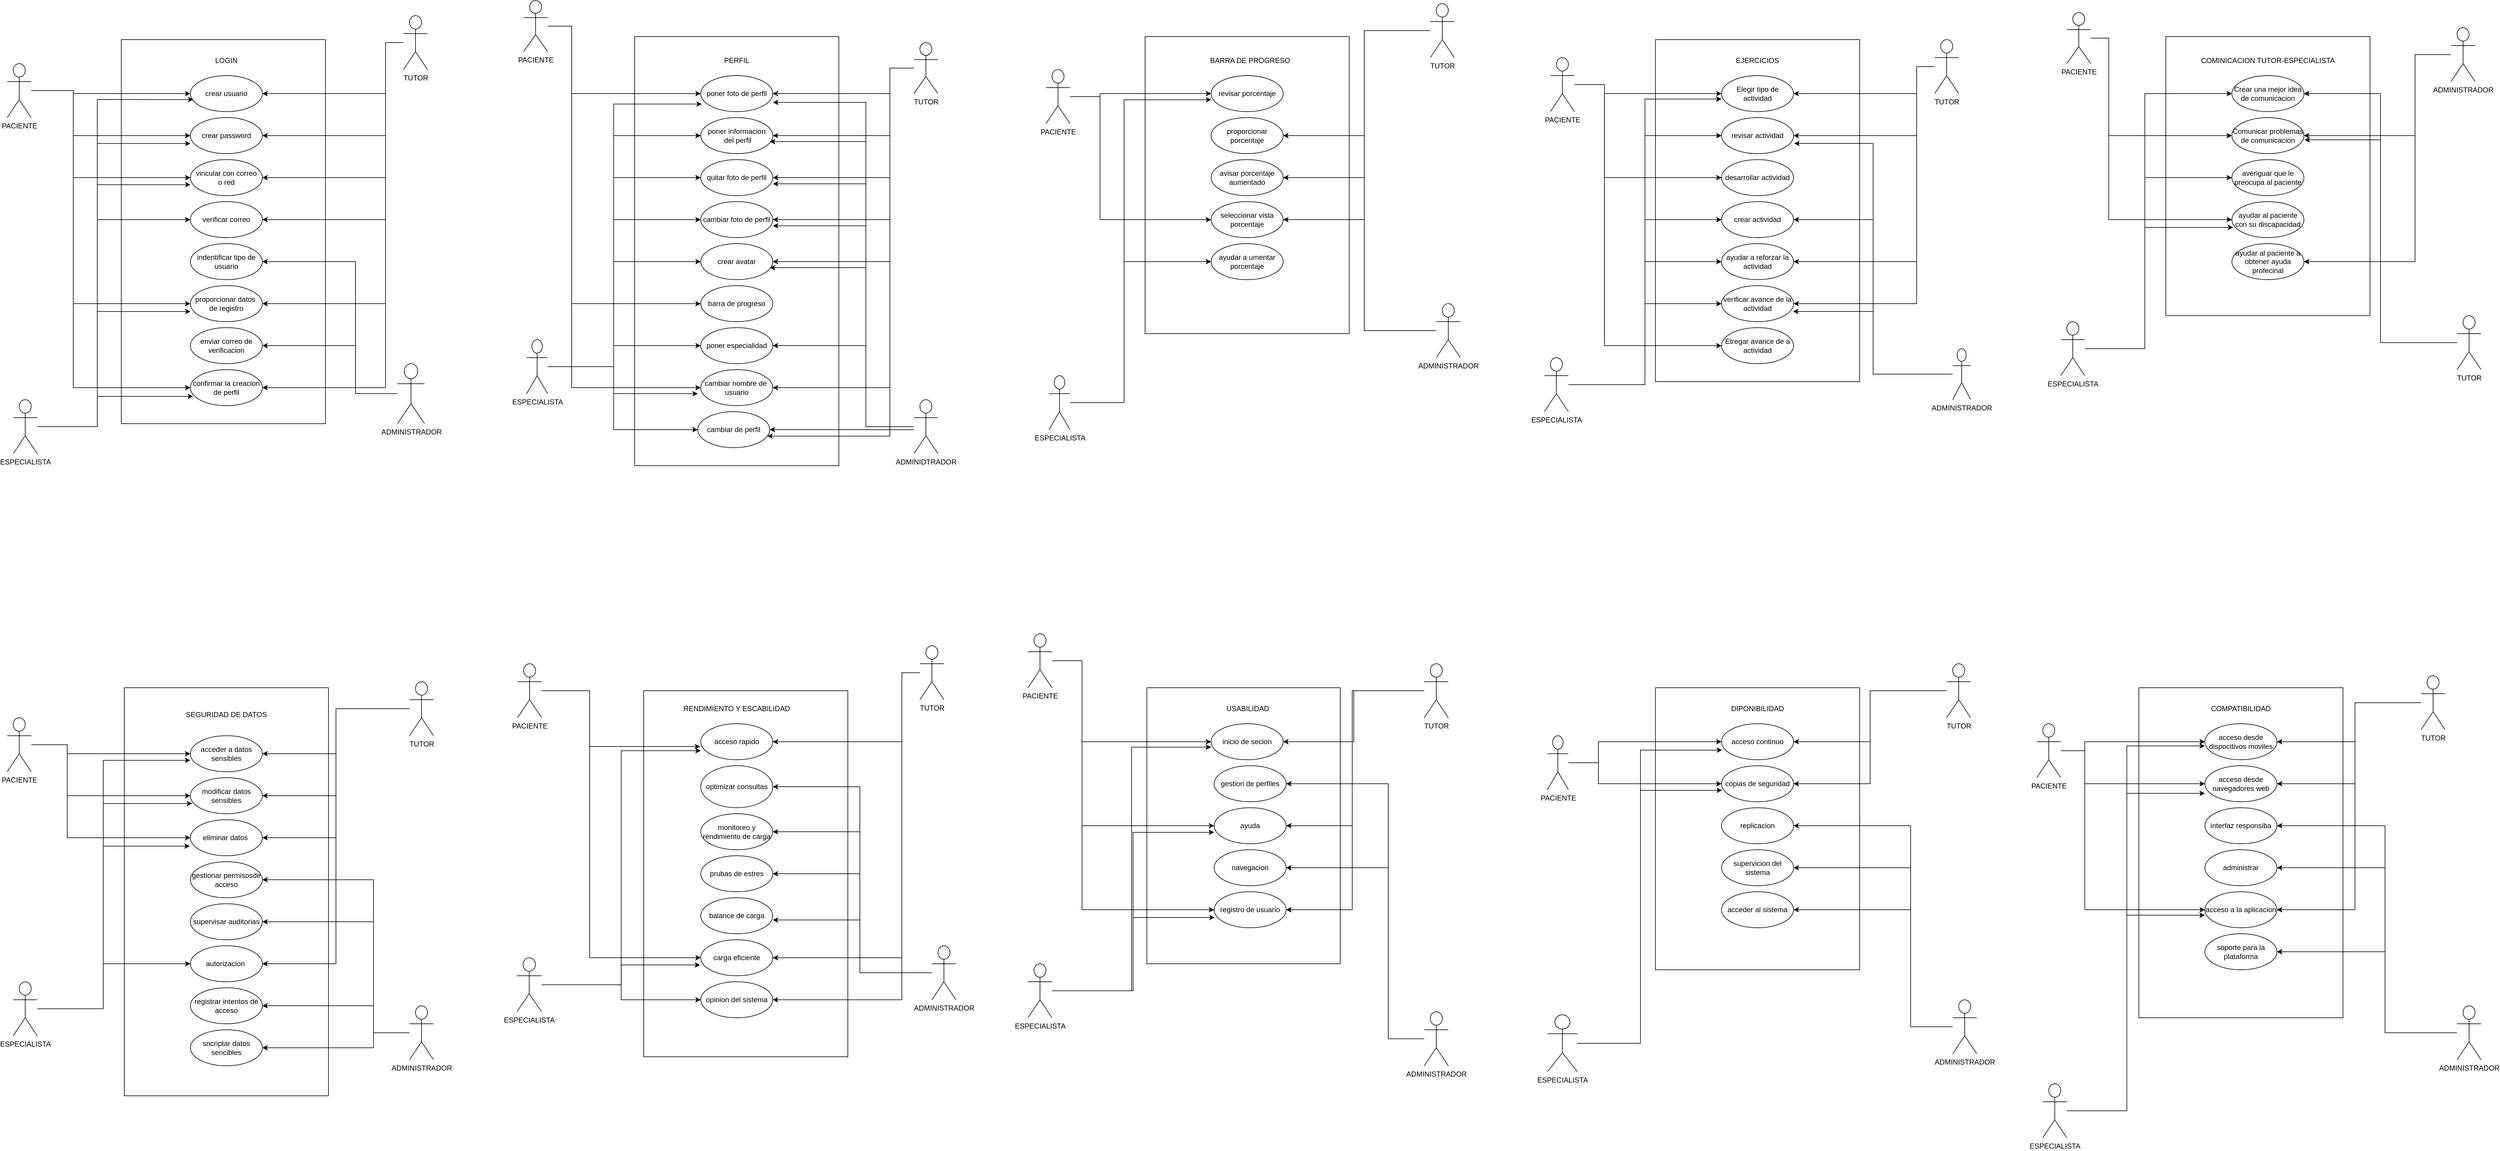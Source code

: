 <mxfile version="24.2.7" type="github">
  <diagram name="fnf" id="93xCEXEtKRH_4ZxrSMZW">
    <mxGraphModel dx="2049" dy="1114" grid="1" gridSize="10" guides="1" tooltips="1" connect="1" arrows="1" fold="1" page="1" pageScale="1" pageWidth="850" pageHeight="1100" math="0" shadow="0">
      <root>
        <mxCell id="0" />
        <mxCell id="1" parent="0" />
        <mxCell id="WuL_R7JAxQXP5A3d2cyv-1" value="" style="rounded=0;whiteSpace=wrap;html=1;" parent="1" vertex="1">
          <mxGeometry x="250" y="230" width="340" height="640" as="geometry" />
        </mxCell>
        <mxCell id="WuL_R7JAxQXP5A3d2cyv-2" value="LOGIN" style="text;html=1;align=center;verticalAlign=middle;whiteSpace=wrap;rounded=0;" parent="1" vertex="1">
          <mxGeometry x="395" y="250" width="60" height="30" as="geometry" />
        </mxCell>
        <mxCell id="WuL_R7JAxQXP5A3d2cyv-3" value="confirmar la creacion de perfil" style="ellipse;whiteSpace=wrap;html=1;" parent="1" vertex="1">
          <mxGeometry x="365" y="780" width="120" height="60" as="geometry" />
        </mxCell>
        <mxCell id="WuL_R7JAxQXP5A3d2cyv-4" value="enviar correo de verificacion" style="ellipse;whiteSpace=wrap;html=1;" parent="1" vertex="1">
          <mxGeometry x="365" y="710" width="120" height="60" as="geometry" />
        </mxCell>
        <mxCell id="WuL_R7JAxQXP5A3d2cyv-5" value="proporcionar datos&amp;nbsp;&lt;div&gt;de registro&lt;/div&gt;" style="ellipse;whiteSpace=wrap;html=1;" parent="1" vertex="1">
          <mxGeometry x="365" y="640" width="120" height="60" as="geometry" />
        </mxCell>
        <mxCell id="WuL_R7JAxQXP5A3d2cyv-6" value="indentificar tipo de usuario" style="ellipse;whiteSpace=wrap;html=1;" parent="1" vertex="1">
          <mxGeometry x="365" y="570" width="120" height="60" as="geometry" />
        </mxCell>
        <mxCell id="WuL_R7JAxQXP5A3d2cyv-7" value="verificar correo" style="ellipse;whiteSpace=wrap;html=1;" parent="1" vertex="1">
          <mxGeometry x="365" y="500" width="120" height="60" as="geometry" />
        </mxCell>
        <mxCell id="WuL_R7JAxQXP5A3d2cyv-8" value="vincular con correo&lt;div&gt;o red&lt;/div&gt;" style="ellipse;whiteSpace=wrap;html=1;" parent="1" vertex="1">
          <mxGeometry x="365" y="430" width="120" height="60" as="geometry" />
        </mxCell>
        <mxCell id="WuL_R7JAxQXP5A3d2cyv-9" value="crear password" style="ellipse;whiteSpace=wrap;html=1;" parent="1" vertex="1">
          <mxGeometry x="365" y="360" width="120" height="60" as="geometry" />
        </mxCell>
        <mxCell id="WuL_R7JAxQXP5A3d2cyv-10" value="crear usuario" style="ellipse;whiteSpace=wrap;html=1;" parent="1" vertex="1">
          <mxGeometry x="365" y="290" width="120" height="60" as="geometry" />
        </mxCell>
        <mxCell id="WuL_R7JAxQXP5A3d2cyv-12" value="" style="rounded=0;whiteSpace=wrap;html=1;" parent="1" vertex="1">
          <mxGeometry x="1105" y="225" width="340" height="715" as="geometry" />
        </mxCell>
        <mxCell id="WuL_R7JAxQXP5A3d2cyv-13" value="PERFIL" style="text;html=1;align=center;verticalAlign=middle;whiteSpace=wrap;rounded=0;" parent="1" vertex="1">
          <mxGeometry x="1245" y="250" width="60" height="30" as="geometry" />
        </mxCell>
        <mxCell id="WuL_R7JAxQXP5A3d2cyv-14" value="cambiar nombre de&amp;nbsp;&lt;div&gt;usuario&lt;/div&gt;" style="ellipse;whiteSpace=wrap;html=1;" parent="1" vertex="1">
          <mxGeometry x="1215" y="780" width="120" height="60" as="geometry" />
        </mxCell>
        <mxCell id="WuL_R7JAxQXP5A3d2cyv-15" value="poner especialidad" style="ellipse;whiteSpace=wrap;html=1;" parent="1" vertex="1">
          <mxGeometry x="1215" y="710" width="120" height="60" as="geometry" />
        </mxCell>
        <mxCell id="WuL_R7JAxQXP5A3d2cyv-16" value="barra de progreso" style="ellipse;whiteSpace=wrap;html=1;" parent="1" vertex="1">
          <mxGeometry x="1215" y="640" width="120" height="60" as="geometry" />
        </mxCell>
        <mxCell id="WuL_R7JAxQXP5A3d2cyv-17" value="crear avatar" style="ellipse;whiteSpace=wrap;html=1;" parent="1" vertex="1">
          <mxGeometry x="1215" y="570" width="120" height="60" as="geometry" />
        </mxCell>
        <mxCell id="WuL_R7JAxQXP5A3d2cyv-18" value="cambiar foto de perfil" style="ellipse;whiteSpace=wrap;html=1;" parent="1" vertex="1">
          <mxGeometry x="1215" y="500" width="120" height="60" as="geometry" />
        </mxCell>
        <mxCell id="WuL_R7JAxQXP5A3d2cyv-19" value="quitar foto de perfil" style="ellipse;whiteSpace=wrap;html=1;" parent="1" vertex="1">
          <mxGeometry x="1215" y="430" width="120" height="60" as="geometry" />
        </mxCell>
        <mxCell id="WuL_R7JAxQXP5A3d2cyv-20" value="poner informacion&lt;div&gt;&amp;nbsp;del perfil&lt;/div&gt;" style="ellipse;whiteSpace=wrap;html=1;" parent="1" vertex="1">
          <mxGeometry x="1215" y="360" width="120" height="60" as="geometry" />
        </mxCell>
        <mxCell id="WuL_R7JAxQXP5A3d2cyv-21" value="poner foto de perfil" style="ellipse;whiteSpace=wrap;html=1;" parent="1" vertex="1">
          <mxGeometry x="1215" y="290" width="120" height="60" as="geometry" />
        </mxCell>
        <mxCell id="WuL_R7JAxQXP5A3d2cyv-22" value="" style="rounded=0;whiteSpace=wrap;html=1;" parent="1" vertex="1">
          <mxGeometry x="1955" y="225" width="340" height="495" as="geometry" />
        </mxCell>
        <mxCell id="WuL_R7JAxQXP5A3d2cyv-23" value="" style="rounded=0;whiteSpace=wrap;html=1;" parent="1" vertex="1">
          <mxGeometry x="2805" y="230" width="340" height="570" as="geometry" />
        </mxCell>
        <mxCell id="WuL_R7JAxQXP5A3d2cyv-24" value="BARRA DE PROGRESO" style="text;html=1;align=center;verticalAlign=middle;whiteSpace=wrap;rounded=0;" parent="1" vertex="1">
          <mxGeometry x="2010" y="250" width="240" height="30" as="geometry" />
        </mxCell>
        <mxCell id="WuL_R7JAxQXP5A3d2cyv-25" value="seleccionar vista porcentaje" style="ellipse;whiteSpace=wrap;html=1;" parent="1" vertex="1">
          <mxGeometry x="2065" y="500" width="120" height="60" as="geometry" />
        </mxCell>
        <mxCell id="WuL_R7JAxQXP5A3d2cyv-26" value="avisar porcentaje aumentado" style="ellipse;whiteSpace=wrap;html=1;" parent="1" vertex="1">
          <mxGeometry x="2065" y="430" width="120" height="60" as="geometry" />
        </mxCell>
        <mxCell id="WuL_R7JAxQXP5A3d2cyv-27" value="proporcionar porcentaje" style="ellipse;whiteSpace=wrap;html=1;" parent="1" vertex="1">
          <mxGeometry x="2065" y="360" width="120" height="60" as="geometry" />
        </mxCell>
        <mxCell id="WuL_R7JAxQXP5A3d2cyv-28" value="revisar porcentaje" style="ellipse;whiteSpace=wrap;html=1;" parent="1" vertex="1">
          <mxGeometry x="2065" y="290" width="120" height="60" as="geometry" />
        </mxCell>
        <mxCell id="WuL_R7JAxQXP5A3d2cyv-29" value="ayudar a umentar porcentaje" style="ellipse;whiteSpace=wrap;html=1;" parent="1" vertex="1">
          <mxGeometry x="2065" y="570" width="120" height="60" as="geometry" />
        </mxCell>
        <mxCell id="WuL_R7JAxQXP5A3d2cyv-30" value="" style="rounded=0;whiteSpace=wrap;html=1;" parent="1" vertex="1">
          <mxGeometry x="3655" y="225" width="340" height="465" as="geometry" />
        </mxCell>
        <mxCell id="WuL_R7JAxQXP5A3d2cyv-31" value="&lt;font style=&quot;vertical-align: inherit;&quot;&gt;&lt;font style=&quot;vertical-align: inherit;&quot;&gt;Etregar avance de a actividad&lt;/font&gt;&lt;/font&gt;" style="ellipse;whiteSpace=wrap;html=1;" parent="1" vertex="1">
          <mxGeometry x="2915" y="710" width="120" height="60" as="geometry" />
        </mxCell>
        <mxCell id="WuL_R7JAxQXP5A3d2cyv-32" value="&lt;font style=&quot;vertical-align: inherit;&quot;&gt;&lt;font style=&quot;vertical-align: inherit;&quot;&gt;verificar avance de la actividad&lt;/font&gt;&lt;/font&gt;" style="ellipse;whiteSpace=wrap;html=1;" parent="1" vertex="1">
          <mxGeometry x="2915" y="640" width="120" height="60" as="geometry" />
        </mxCell>
        <mxCell id="WuL_R7JAxQXP5A3d2cyv-33" value="ayudar a reforzar la actividad" style="ellipse;whiteSpace=wrap;html=1;" parent="1" vertex="1">
          <mxGeometry x="2915" y="570" width="120" height="60" as="geometry" />
        </mxCell>
        <mxCell id="WuL_R7JAxQXP5A3d2cyv-34" value="crear actividad" style="ellipse;whiteSpace=wrap;html=1;" parent="1" vertex="1">
          <mxGeometry x="2915" y="500" width="120" height="60" as="geometry" />
        </mxCell>
        <mxCell id="WuL_R7JAxQXP5A3d2cyv-35" value="desarrollar actividad" style="ellipse;whiteSpace=wrap;html=1;" parent="1" vertex="1">
          <mxGeometry x="2915" y="430" width="120" height="60" as="geometry" />
        </mxCell>
        <mxCell id="WuL_R7JAxQXP5A3d2cyv-36" value="revisar actividad" style="ellipse;whiteSpace=wrap;html=1;" parent="1" vertex="1">
          <mxGeometry x="2915" y="360" width="120" height="60" as="geometry" />
        </mxCell>
        <mxCell id="WuL_R7JAxQXP5A3d2cyv-37" value="&lt;font style=&quot;vertical-align: inherit;&quot;&gt;&lt;font style=&quot;vertical-align: inherit;&quot;&gt;Elegir tipo de actividad&lt;/font&gt;&lt;/font&gt;" style="ellipse;whiteSpace=wrap;html=1;" parent="1" vertex="1">
          <mxGeometry x="2915" y="290" width="120" height="60" as="geometry" />
        </mxCell>
        <mxCell id="WuL_R7JAxQXP5A3d2cyv-39" value="EJERCICIOS" style="text;html=1;align=center;verticalAlign=middle;whiteSpace=wrap;rounded=0;" parent="1" vertex="1">
          <mxGeometry x="2945" y="250" width="60" height="30" as="geometry" />
        </mxCell>
        <mxCell id="WuL_R7JAxQXP5A3d2cyv-40" value="&lt;font style=&quot;vertical-align: inherit;&quot;&gt;&lt;font style=&quot;vertical-align: inherit;&quot;&gt;ayudar al paciente a obtener ayuda profecinal&lt;/font&gt;&lt;/font&gt;" style="ellipse;whiteSpace=wrap;html=1;" parent="1" vertex="1">
          <mxGeometry x="3765" y="570" width="120" height="60" as="geometry" />
        </mxCell>
        <mxCell id="WuL_R7JAxQXP5A3d2cyv-41" value="&lt;font style=&quot;vertical-align: inherit;&quot;&gt;&lt;font style=&quot;vertical-align: inherit;&quot;&gt;ayudar al paciente con su discapacidad&lt;/font&gt;&lt;/font&gt;" style="ellipse;whiteSpace=wrap;html=1;" parent="1" vertex="1">
          <mxGeometry x="3765" y="500" width="120" height="60" as="geometry" />
        </mxCell>
        <mxCell id="WuL_R7JAxQXP5A3d2cyv-42" value="&lt;font style=&quot;vertical-align: inherit;&quot;&gt;&lt;font style=&quot;vertical-align: inherit;&quot;&gt;averiguar que le preocupa al paciente&lt;/font&gt;&lt;/font&gt;" style="ellipse;whiteSpace=wrap;html=1;" parent="1" vertex="1">
          <mxGeometry x="3765" y="430" width="120" height="60" as="geometry" />
        </mxCell>
        <mxCell id="WuL_R7JAxQXP5A3d2cyv-43" value="&lt;font style=&quot;vertical-align: inherit;&quot;&gt;&lt;font style=&quot;vertical-align: inherit;&quot;&gt;Comunicar problemas de comunicacion&lt;/font&gt;&lt;/font&gt;" style="ellipse;whiteSpace=wrap;html=1;" parent="1" vertex="1">
          <mxGeometry x="3765" y="360" width="120" height="60" as="geometry" />
        </mxCell>
        <mxCell id="WuL_R7JAxQXP5A3d2cyv-44" value="&lt;font style=&quot;vertical-align: inherit;&quot;&gt;&lt;font style=&quot;vertical-align: inherit;&quot;&gt;&lt;font style=&quot;vertical-align: inherit;&quot;&gt;&lt;font style=&quot;vertical-align: inherit;&quot;&gt;&lt;font style=&quot;vertical-align: inherit;&quot;&gt;&lt;font style=&quot;vertical-align: inherit;&quot;&gt;Crear una mejor idea de comunicacion&lt;/font&gt;&lt;/font&gt;&lt;/font&gt;&lt;/font&gt;&lt;/font&gt;&lt;/font&gt;" style="ellipse;whiteSpace=wrap;html=1;" parent="1" vertex="1">
          <mxGeometry x="3765" y="290" width="120" height="60" as="geometry" />
        </mxCell>
        <mxCell id="WuL_R7JAxQXP5A3d2cyv-45" value="COMINICACION TUTOR-ESPECIALISTA" style="text;html=1;align=center;verticalAlign=middle;whiteSpace=wrap;rounded=0;" parent="1" vertex="1">
          <mxGeometry x="3680" y="250" width="290" height="30" as="geometry" />
        </mxCell>
        <mxCell id="WuL_R7JAxQXP5A3d2cyv-83" style="edgeStyle=orthogonalEdgeStyle;rounded=0;orthogonalLoop=1;jettySize=auto;html=1;entryX=0;entryY=0.5;entryDx=0;entryDy=0;" parent="1" source="WuL_R7JAxQXP5A3d2cyv-46" target="WuL_R7JAxQXP5A3d2cyv-10" edge="1">
          <mxGeometry relative="1" as="geometry">
            <Array as="points">
              <mxPoint x="170" y="315" />
              <mxPoint x="170" y="320" />
            </Array>
          </mxGeometry>
        </mxCell>
        <mxCell id="WuL_R7JAxQXP5A3d2cyv-84" style="edgeStyle=orthogonalEdgeStyle;rounded=0;orthogonalLoop=1;jettySize=auto;html=1;entryX=0;entryY=0.5;entryDx=0;entryDy=0;" parent="1" source="WuL_R7JAxQXP5A3d2cyv-46" target="WuL_R7JAxQXP5A3d2cyv-9" edge="1">
          <mxGeometry relative="1" as="geometry">
            <Array as="points">
              <mxPoint x="170" y="315" />
              <mxPoint x="170" y="390" />
            </Array>
          </mxGeometry>
        </mxCell>
        <mxCell id="WuL_R7JAxQXP5A3d2cyv-85" style="edgeStyle=orthogonalEdgeStyle;rounded=0;orthogonalLoop=1;jettySize=auto;html=1;entryX=0;entryY=0.5;entryDx=0;entryDy=0;" parent="1" source="WuL_R7JAxQXP5A3d2cyv-46" target="WuL_R7JAxQXP5A3d2cyv-8" edge="1">
          <mxGeometry relative="1" as="geometry">
            <Array as="points">
              <mxPoint x="170" y="315" />
              <mxPoint x="170" y="460" />
            </Array>
          </mxGeometry>
        </mxCell>
        <mxCell id="WuL_R7JAxQXP5A3d2cyv-86" style="edgeStyle=orthogonalEdgeStyle;rounded=0;orthogonalLoop=1;jettySize=auto;html=1;entryX=0;entryY=0.5;entryDx=0;entryDy=0;" parent="1" source="WuL_R7JAxQXP5A3d2cyv-46" target="WuL_R7JAxQXP5A3d2cyv-5" edge="1">
          <mxGeometry relative="1" as="geometry">
            <Array as="points">
              <mxPoint x="170" y="315" />
              <mxPoint x="170" y="670" />
            </Array>
          </mxGeometry>
        </mxCell>
        <mxCell id="WuL_R7JAxQXP5A3d2cyv-87" style="edgeStyle=orthogonalEdgeStyle;rounded=0;orthogonalLoop=1;jettySize=auto;html=1;entryX=0;entryY=0.5;entryDx=0;entryDy=0;" parent="1" source="WuL_R7JAxQXP5A3d2cyv-46" target="WuL_R7JAxQXP5A3d2cyv-3" edge="1">
          <mxGeometry relative="1" as="geometry">
            <Array as="points">
              <mxPoint x="170" y="315" />
              <mxPoint x="170" y="810" />
            </Array>
          </mxGeometry>
        </mxCell>
        <mxCell id="WuL_R7JAxQXP5A3d2cyv-46" value="PACIENTE" style="shape=umlActor;verticalLabelPosition=bottom;verticalAlign=top;html=1;outlineConnect=0;" parent="1" vertex="1">
          <mxGeometry x="60" y="270" width="40" height="90" as="geometry" />
        </mxCell>
        <mxCell id="WuL_R7JAxQXP5A3d2cyv-93" style="edgeStyle=orthogonalEdgeStyle;rounded=0;orthogonalLoop=1;jettySize=auto;html=1;entryX=0;entryY=0.5;entryDx=0;entryDy=0;" parent="1" source="WuL_R7JAxQXP5A3d2cyv-47" target="WuL_R7JAxQXP5A3d2cyv-7" edge="1">
          <mxGeometry relative="1" as="geometry">
            <Array as="points">
              <mxPoint x="210" y="875" />
              <mxPoint x="210" y="530" />
            </Array>
          </mxGeometry>
        </mxCell>
        <mxCell id="WuL_R7JAxQXP5A3d2cyv-47" value="ESPECIALISTA" style="shape=umlActor;verticalLabelPosition=bottom;verticalAlign=top;html=1;outlineConnect=0;" parent="1" vertex="1">
          <mxGeometry x="70" y="830" width="40" height="90" as="geometry" />
        </mxCell>
        <mxCell id="WuL_R7JAxQXP5A3d2cyv-100" style="edgeStyle=orthogonalEdgeStyle;rounded=0;orthogonalLoop=1;jettySize=auto;html=1;entryX=1;entryY=0.5;entryDx=0;entryDy=0;" parent="1" source="WuL_R7JAxQXP5A3d2cyv-48" target="WuL_R7JAxQXP5A3d2cyv-6" edge="1">
          <mxGeometry relative="1" as="geometry">
            <Array as="points">
              <mxPoint x="640" y="820" />
              <mxPoint x="640" y="600" />
            </Array>
          </mxGeometry>
        </mxCell>
        <mxCell id="WuL_R7JAxQXP5A3d2cyv-101" style="edgeStyle=orthogonalEdgeStyle;rounded=0;orthogonalLoop=1;jettySize=auto;html=1;entryX=1;entryY=0.5;entryDx=0;entryDy=0;" parent="1" source="WuL_R7JAxQXP5A3d2cyv-48" target="WuL_R7JAxQXP5A3d2cyv-4" edge="1">
          <mxGeometry relative="1" as="geometry">
            <Array as="points">
              <mxPoint x="640" y="820" />
              <mxPoint x="640" y="740" />
            </Array>
          </mxGeometry>
        </mxCell>
        <mxCell id="WuL_R7JAxQXP5A3d2cyv-48" value="ADMINISTRADOR" style="shape=umlActor;verticalLabelPosition=bottom;verticalAlign=top;html=1;outlineConnect=0;" parent="1" vertex="1">
          <mxGeometry x="710" y="770" width="45" height="100" as="geometry" />
        </mxCell>
        <mxCell id="WuL_R7JAxQXP5A3d2cyv-94" style="edgeStyle=orthogonalEdgeStyle;rounded=0;orthogonalLoop=1;jettySize=auto;html=1;entryX=1;entryY=0.5;entryDx=0;entryDy=0;" parent="1" source="WuL_R7JAxQXP5A3d2cyv-49" target="WuL_R7JAxQXP5A3d2cyv-10" edge="1">
          <mxGeometry relative="1" as="geometry">
            <Array as="points">
              <mxPoint x="690" y="235" />
              <mxPoint x="690" y="320" />
            </Array>
          </mxGeometry>
        </mxCell>
        <mxCell id="WuL_R7JAxQXP5A3d2cyv-95" style="edgeStyle=orthogonalEdgeStyle;rounded=0;orthogonalLoop=1;jettySize=auto;html=1;entryX=1;entryY=0.5;entryDx=0;entryDy=0;" parent="1" source="WuL_R7JAxQXP5A3d2cyv-49" target="WuL_R7JAxQXP5A3d2cyv-9" edge="1">
          <mxGeometry relative="1" as="geometry">
            <Array as="points">
              <mxPoint x="690" y="235" />
              <mxPoint x="690" y="390" />
            </Array>
          </mxGeometry>
        </mxCell>
        <mxCell id="WuL_R7JAxQXP5A3d2cyv-96" style="edgeStyle=orthogonalEdgeStyle;rounded=0;orthogonalLoop=1;jettySize=auto;html=1;entryX=1;entryY=0.5;entryDx=0;entryDy=0;" parent="1" source="WuL_R7JAxQXP5A3d2cyv-49" target="WuL_R7JAxQXP5A3d2cyv-8" edge="1">
          <mxGeometry relative="1" as="geometry">
            <Array as="points">
              <mxPoint x="690" y="235" />
              <mxPoint x="690" y="460" />
            </Array>
          </mxGeometry>
        </mxCell>
        <mxCell id="WuL_R7JAxQXP5A3d2cyv-97" style="edgeStyle=orthogonalEdgeStyle;rounded=0;orthogonalLoop=1;jettySize=auto;html=1;entryX=1;entryY=0.5;entryDx=0;entryDy=0;" parent="1" source="WuL_R7JAxQXP5A3d2cyv-49" target="WuL_R7JAxQXP5A3d2cyv-7" edge="1">
          <mxGeometry relative="1" as="geometry">
            <Array as="points">
              <mxPoint x="690" y="235" />
              <mxPoint x="690" y="530" />
            </Array>
          </mxGeometry>
        </mxCell>
        <mxCell id="WuL_R7JAxQXP5A3d2cyv-98" style="edgeStyle=orthogonalEdgeStyle;rounded=0;orthogonalLoop=1;jettySize=auto;html=1;entryX=1;entryY=0.5;entryDx=0;entryDy=0;" parent="1" source="WuL_R7JAxQXP5A3d2cyv-49" target="WuL_R7JAxQXP5A3d2cyv-5" edge="1">
          <mxGeometry relative="1" as="geometry">
            <Array as="points">
              <mxPoint x="690" y="235" />
              <mxPoint x="690" y="670" />
            </Array>
          </mxGeometry>
        </mxCell>
        <mxCell id="WuL_R7JAxQXP5A3d2cyv-99" style="edgeStyle=orthogonalEdgeStyle;rounded=0;orthogonalLoop=1;jettySize=auto;html=1;entryX=1;entryY=0.5;entryDx=0;entryDy=0;" parent="1" source="WuL_R7JAxQXP5A3d2cyv-49" target="WuL_R7JAxQXP5A3d2cyv-3" edge="1">
          <mxGeometry relative="1" as="geometry">
            <Array as="points">
              <mxPoint x="690" y="235" />
              <mxPoint x="690" y="810" />
            </Array>
          </mxGeometry>
        </mxCell>
        <mxCell id="WuL_R7JAxQXP5A3d2cyv-49" value="TUTOR" style="shape=umlActor;verticalLabelPosition=bottom;verticalAlign=top;html=1;outlineConnect=0;" parent="1" vertex="1">
          <mxGeometry x="720" y="190" width="40" height="90" as="geometry" />
        </mxCell>
        <mxCell id="WuL_R7JAxQXP5A3d2cyv-114" style="edgeStyle=orthogonalEdgeStyle;rounded=0;orthogonalLoop=1;jettySize=auto;html=1;entryX=1;entryY=0.5;entryDx=0;entryDy=0;" parent="1" source="WuL_R7JAxQXP5A3d2cyv-50" target="WuL_R7JAxQXP5A3d2cyv-21" edge="1">
          <mxGeometry relative="1" as="geometry">
            <Array as="points">
              <mxPoint x="1530" y="278" />
              <mxPoint x="1530" y="320" />
            </Array>
          </mxGeometry>
        </mxCell>
        <mxCell id="WuL_R7JAxQXP5A3d2cyv-115" style="edgeStyle=orthogonalEdgeStyle;rounded=0;orthogonalLoop=1;jettySize=auto;html=1;entryX=1;entryY=0.5;entryDx=0;entryDy=0;" parent="1" source="WuL_R7JAxQXP5A3d2cyv-50" target="WuL_R7JAxQXP5A3d2cyv-20" edge="1">
          <mxGeometry relative="1" as="geometry">
            <Array as="points">
              <mxPoint x="1530" y="278" />
              <mxPoint x="1530" y="390" />
            </Array>
          </mxGeometry>
        </mxCell>
        <mxCell id="WuL_R7JAxQXP5A3d2cyv-116" style="edgeStyle=orthogonalEdgeStyle;rounded=0;orthogonalLoop=1;jettySize=auto;html=1;entryX=1;entryY=0.5;entryDx=0;entryDy=0;" parent="1" source="WuL_R7JAxQXP5A3d2cyv-50" target="WuL_R7JAxQXP5A3d2cyv-19" edge="1">
          <mxGeometry relative="1" as="geometry">
            <Array as="points">
              <mxPoint x="1530" y="278" />
              <mxPoint x="1530" y="460" />
            </Array>
          </mxGeometry>
        </mxCell>
        <mxCell id="WuL_R7JAxQXP5A3d2cyv-117" style="edgeStyle=orthogonalEdgeStyle;rounded=0;orthogonalLoop=1;jettySize=auto;html=1;entryX=1;entryY=0.5;entryDx=0;entryDy=0;" parent="1" source="WuL_R7JAxQXP5A3d2cyv-50" target="WuL_R7JAxQXP5A3d2cyv-18" edge="1">
          <mxGeometry relative="1" as="geometry">
            <Array as="points">
              <mxPoint x="1530" y="278" />
              <mxPoint x="1530" y="530" />
            </Array>
          </mxGeometry>
        </mxCell>
        <mxCell id="WuL_R7JAxQXP5A3d2cyv-118" style="edgeStyle=orthogonalEdgeStyle;rounded=0;orthogonalLoop=1;jettySize=auto;html=1;entryX=1;entryY=0.5;entryDx=0;entryDy=0;" parent="1" source="WuL_R7JAxQXP5A3d2cyv-50" target="WuL_R7JAxQXP5A3d2cyv-14" edge="1">
          <mxGeometry relative="1" as="geometry">
            <Array as="points">
              <mxPoint x="1530" y="278" />
              <mxPoint x="1530" y="810" />
            </Array>
          </mxGeometry>
        </mxCell>
        <mxCell id="WuL_R7JAxQXP5A3d2cyv-119" style="edgeStyle=orthogonalEdgeStyle;rounded=0;orthogonalLoop=1;jettySize=auto;html=1;entryX=1;entryY=0.5;entryDx=0;entryDy=0;" parent="1" source="WuL_R7JAxQXP5A3d2cyv-50" target="WuL_R7JAxQXP5A3d2cyv-17" edge="1">
          <mxGeometry relative="1" as="geometry">
            <Array as="points">
              <mxPoint x="1530" y="278" />
              <mxPoint x="1530" y="600" />
            </Array>
          </mxGeometry>
        </mxCell>
        <mxCell id="qpKGSUV_FKHvLn8leKQD-6" style="edgeStyle=orthogonalEdgeStyle;rounded=0;orthogonalLoop=1;jettySize=auto;html=1;entryX=1;entryY=0.5;entryDx=0;entryDy=0;" parent="1" source="WuL_R7JAxQXP5A3d2cyv-50" target="qpKGSUV_FKHvLn8leKQD-3" edge="1">
          <mxGeometry relative="1" as="geometry">
            <Array as="points">
              <mxPoint x="1530" y="278" />
              <mxPoint x="1530" y="880" />
            </Array>
          </mxGeometry>
        </mxCell>
        <mxCell id="WuL_R7JAxQXP5A3d2cyv-50" value="TUTOR" style="shape=umlActor;verticalLabelPosition=bottom;verticalAlign=top;html=1;outlineConnect=0;" parent="1" vertex="1">
          <mxGeometry x="1570" y="235" width="40" height="85" as="geometry" />
        </mxCell>
        <mxCell id="WuL_R7JAxQXP5A3d2cyv-120" style="edgeStyle=orthogonalEdgeStyle;rounded=0;orthogonalLoop=1;jettySize=auto;html=1;entryX=1;entryY=0.5;entryDx=0;entryDy=0;" parent="1" source="WuL_R7JAxQXP5A3d2cyv-51" target="WuL_R7JAxQXP5A3d2cyv-15" edge="1">
          <mxGeometry relative="1" as="geometry">
            <Array as="points">
              <mxPoint x="1490" y="875" />
              <mxPoint x="1490" y="740" />
            </Array>
          </mxGeometry>
        </mxCell>
        <mxCell id="WuL_R7JAxQXP5A3d2cyv-51" value="ADMINIDTRADOR" style="shape=umlActor;verticalLabelPosition=bottom;verticalAlign=top;html=1;outlineConnect=0;" parent="1" vertex="1">
          <mxGeometry x="1570" y="830" width="40" height="90" as="geometry" />
        </mxCell>
        <mxCell id="WuL_R7JAxQXP5A3d2cyv-107" style="edgeStyle=orthogonalEdgeStyle;rounded=0;orthogonalLoop=1;jettySize=auto;html=1;" parent="1" source="WuL_R7JAxQXP5A3d2cyv-52" edge="1">
          <mxGeometry relative="1" as="geometry">
            <mxPoint x="1210" y="820" as="targetPoint" />
            <Array as="points">
              <mxPoint x="1070" y="775" />
              <mxPoint x="1070" y="820" />
            </Array>
          </mxGeometry>
        </mxCell>
        <mxCell id="WuL_R7JAxQXP5A3d2cyv-108" style="edgeStyle=orthogonalEdgeStyle;rounded=0;orthogonalLoop=1;jettySize=auto;html=1;entryX=0;entryY=0.5;entryDx=0;entryDy=0;" parent="1" source="WuL_R7JAxQXP5A3d2cyv-52" target="WuL_R7JAxQXP5A3d2cyv-15" edge="1">
          <mxGeometry relative="1" as="geometry">
            <Array as="points">
              <mxPoint x="1070" y="775" />
              <mxPoint x="1070" y="740" />
            </Array>
          </mxGeometry>
        </mxCell>
        <mxCell id="WuL_R7JAxQXP5A3d2cyv-109" style="edgeStyle=orthogonalEdgeStyle;rounded=0;orthogonalLoop=1;jettySize=auto;html=1;entryX=0;entryY=0.5;entryDx=0;entryDy=0;" parent="1" source="WuL_R7JAxQXP5A3d2cyv-52" target="WuL_R7JAxQXP5A3d2cyv-17" edge="1">
          <mxGeometry relative="1" as="geometry">
            <Array as="points">
              <mxPoint x="1070" y="775" />
              <mxPoint x="1070" y="600" />
            </Array>
          </mxGeometry>
        </mxCell>
        <mxCell id="WuL_R7JAxQXP5A3d2cyv-110" style="edgeStyle=orthogonalEdgeStyle;rounded=0;orthogonalLoop=1;jettySize=auto;html=1;entryX=0;entryY=0.5;entryDx=0;entryDy=0;" parent="1" source="WuL_R7JAxQXP5A3d2cyv-52" target="WuL_R7JAxQXP5A3d2cyv-19" edge="1">
          <mxGeometry relative="1" as="geometry">
            <Array as="points">
              <mxPoint x="1070" y="775" />
              <mxPoint x="1070" y="460" />
            </Array>
          </mxGeometry>
        </mxCell>
        <mxCell id="WuL_R7JAxQXP5A3d2cyv-111" style="edgeStyle=orthogonalEdgeStyle;rounded=0;orthogonalLoop=1;jettySize=auto;html=1;entryX=0;entryY=0.5;entryDx=0;entryDy=0;" parent="1" source="WuL_R7JAxQXP5A3d2cyv-52" target="WuL_R7JAxQXP5A3d2cyv-18" edge="1">
          <mxGeometry relative="1" as="geometry">
            <Array as="points">
              <mxPoint x="1070" y="775" />
              <mxPoint x="1070" y="530" />
            </Array>
          </mxGeometry>
        </mxCell>
        <mxCell id="WuL_R7JAxQXP5A3d2cyv-112" style="edgeStyle=orthogonalEdgeStyle;rounded=0;orthogonalLoop=1;jettySize=auto;html=1;entryX=0;entryY=0.5;entryDx=0;entryDy=0;" parent="1" source="WuL_R7JAxQXP5A3d2cyv-52" target="WuL_R7JAxQXP5A3d2cyv-20" edge="1">
          <mxGeometry relative="1" as="geometry">
            <Array as="points">
              <mxPoint x="1070" y="775" />
              <mxPoint x="1070" y="390" />
            </Array>
          </mxGeometry>
        </mxCell>
        <mxCell id="qpKGSUV_FKHvLn8leKQD-5" style="edgeStyle=orthogonalEdgeStyle;rounded=0;orthogonalLoop=1;jettySize=auto;html=1;entryX=0;entryY=0.5;entryDx=0;entryDy=0;" parent="1" source="WuL_R7JAxQXP5A3d2cyv-52" target="qpKGSUV_FKHvLn8leKQD-3" edge="1">
          <mxGeometry relative="1" as="geometry">
            <Array as="points">
              <mxPoint x="1070" y="775" />
              <mxPoint x="1070" y="880" />
            </Array>
          </mxGeometry>
        </mxCell>
        <mxCell id="WuL_R7JAxQXP5A3d2cyv-52" value="ESPECIALISTA" style="shape=umlActor;verticalLabelPosition=bottom;verticalAlign=top;html=1;outlineConnect=0;" parent="1" vertex="1">
          <mxGeometry x="925" y="730" width="35" height="90" as="geometry" />
        </mxCell>
        <mxCell id="WuL_R7JAxQXP5A3d2cyv-104" style="edgeStyle=orthogonalEdgeStyle;rounded=0;orthogonalLoop=1;jettySize=auto;html=1;entryX=0;entryY=0.5;entryDx=0;entryDy=0;" parent="1" source="WuL_R7JAxQXP5A3d2cyv-53" target="WuL_R7JAxQXP5A3d2cyv-21" edge="1">
          <mxGeometry relative="1" as="geometry">
            <Array as="points">
              <mxPoint x="1000" y="208" />
              <mxPoint x="1000" y="320" />
            </Array>
          </mxGeometry>
        </mxCell>
        <mxCell id="WuL_R7JAxQXP5A3d2cyv-105" style="edgeStyle=orthogonalEdgeStyle;rounded=0;orthogonalLoop=1;jettySize=auto;html=1;entryX=0;entryY=0.5;entryDx=0;entryDy=0;" parent="1" source="WuL_R7JAxQXP5A3d2cyv-53" target="WuL_R7JAxQXP5A3d2cyv-16" edge="1">
          <mxGeometry relative="1" as="geometry">
            <Array as="points">
              <mxPoint x="1000" y="208" />
              <mxPoint x="1000" y="670" />
            </Array>
          </mxGeometry>
        </mxCell>
        <mxCell id="WuL_R7JAxQXP5A3d2cyv-106" style="edgeStyle=orthogonalEdgeStyle;rounded=0;orthogonalLoop=1;jettySize=auto;html=1;entryX=0;entryY=0.5;entryDx=0;entryDy=0;" parent="1" source="WuL_R7JAxQXP5A3d2cyv-53" target="WuL_R7JAxQXP5A3d2cyv-14" edge="1">
          <mxGeometry relative="1" as="geometry">
            <Array as="points">
              <mxPoint x="1000" y="208" />
              <mxPoint x="1000" y="810" />
            </Array>
          </mxGeometry>
        </mxCell>
        <mxCell id="WuL_R7JAxQXP5A3d2cyv-53" value="PACIENTE" style="shape=umlActor;verticalLabelPosition=bottom;verticalAlign=top;html=1;outlineConnect=0;" parent="1" vertex="1">
          <mxGeometry x="920" y="165" width="40" height="85" as="geometry" />
        </mxCell>
        <mxCell id="irRSjkX0K5sUEB1UOgua-19" style="edgeStyle=orthogonalEdgeStyle;rounded=0;orthogonalLoop=1;jettySize=auto;html=1;entryX=1;entryY=0.5;entryDx=0;entryDy=0;" parent="1" source="WuL_R7JAxQXP5A3d2cyv-55" target="WuL_R7JAxQXP5A3d2cyv-37" edge="1">
          <mxGeometry relative="1" as="geometry">
            <Array as="points">
              <mxPoint x="3240" y="275" />
              <mxPoint x="3240" y="320" />
            </Array>
          </mxGeometry>
        </mxCell>
        <mxCell id="irRSjkX0K5sUEB1UOgua-23" style="edgeStyle=orthogonalEdgeStyle;rounded=0;orthogonalLoop=1;jettySize=auto;html=1;entryX=1;entryY=0.5;entryDx=0;entryDy=0;" parent="1" source="WuL_R7JAxQXP5A3d2cyv-55" target="WuL_R7JAxQXP5A3d2cyv-36" edge="1">
          <mxGeometry relative="1" as="geometry">
            <Array as="points">
              <mxPoint x="3240" y="275" />
              <mxPoint x="3240" y="390" />
            </Array>
          </mxGeometry>
        </mxCell>
        <mxCell id="irRSjkX0K5sUEB1UOgua-24" style="edgeStyle=orthogonalEdgeStyle;rounded=0;orthogonalLoop=1;jettySize=auto;html=1;entryX=1;entryY=0.5;entryDx=0;entryDy=0;" parent="1" source="WuL_R7JAxQXP5A3d2cyv-55" target="WuL_R7JAxQXP5A3d2cyv-33" edge="1">
          <mxGeometry relative="1" as="geometry">
            <Array as="points">
              <mxPoint x="3240" y="275" />
              <mxPoint x="3240" y="600" />
            </Array>
          </mxGeometry>
        </mxCell>
        <mxCell id="irRSjkX0K5sUEB1UOgua-25" style="edgeStyle=orthogonalEdgeStyle;rounded=0;orthogonalLoop=1;jettySize=auto;html=1;entryX=1;entryY=0.5;entryDx=0;entryDy=0;" parent="1" source="WuL_R7JAxQXP5A3d2cyv-55" target="WuL_R7JAxQXP5A3d2cyv-32" edge="1">
          <mxGeometry relative="1" as="geometry">
            <Array as="points">
              <mxPoint x="3240" y="275" />
              <mxPoint x="3240" y="670" />
            </Array>
          </mxGeometry>
        </mxCell>
        <mxCell id="WuL_R7JAxQXP5A3d2cyv-55" value="&lt;font style=&quot;vertical-align: inherit;&quot;&gt;&lt;font style=&quot;vertical-align: inherit;&quot;&gt;TUTOR&lt;/font&gt;&lt;/font&gt;" style="shape=umlActor;verticalLabelPosition=bottom;verticalAlign=top;html=1;outlineConnect=0;" parent="1" vertex="1">
          <mxGeometry x="3270" y="230" width="40" height="90" as="geometry" />
        </mxCell>
        <mxCell id="irRSjkX0K5sUEB1UOgua-28" style="edgeStyle=orthogonalEdgeStyle;rounded=0;orthogonalLoop=1;jettySize=auto;html=1;entryX=1;entryY=0.5;entryDx=0;entryDy=0;" parent="1" source="WuL_R7JAxQXP5A3d2cyv-56" target="WuL_R7JAxQXP5A3d2cyv-34" edge="1">
          <mxGeometry relative="1" as="geometry" />
        </mxCell>
        <mxCell id="WuL_R7JAxQXP5A3d2cyv-56" value="&lt;font style=&quot;vertical-align: inherit;&quot;&gt;&lt;font style=&quot;vertical-align: inherit;&quot;&gt;ADMINISTRADOR&lt;/font&gt;&lt;/font&gt;" style="shape=umlActor;verticalLabelPosition=bottom;verticalAlign=top;html=1;outlineConnect=0;" parent="1" vertex="1">
          <mxGeometry x="3300" y="745" width="30" height="85" as="geometry" />
        </mxCell>
        <mxCell id="irRSjkX0K5sUEB1UOgua-10" style="edgeStyle=orthogonalEdgeStyle;rounded=0;orthogonalLoop=1;jettySize=auto;html=1;entryX=0;entryY=0.5;entryDx=0;entryDy=0;" parent="1" source="WuL_R7JAxQXP5A3d2cyv-57" target="WuL_R7JAxQXP5A3d2cyv-36" edge="1">
          <mxGeometry relative="1" as="geometry" />
        </mxCell>
        <mxCell id="irRSjkX0K5sUEB1UOgua-13" style="edgeStyle=orthogonalEdgeStyle;rounded=0;orthogonalLoop=1;jettySize=auto;html=1;entryX=0;entryY=0.5;entryDx=0;entryDy=0;" parent="1" source="WuL_R7JAxQXP5A3d2cyv-57" target="WuL_R7JAxQXP5A3d2cyv-33" edge="1">
          <mxGeometry relative="1" as="geometry" />
        </mxCell>
        <mxCell id="irRSjkX0K5sUEB1UOgua-14" style="edgeStyle=orthogonalEdgeStyle;rounded=0;orthogonalLoop=1;jettySize=auto;html=1;entryX=0;entryY=0.5;entryDx=0;entryDy=0;" parent="1" source="WuL_R7JAxQXP5A3d2cyv-57" target="WuL_R7JAxQXP5A3d2cyv-32" edge="1">
          <mxGeometry relative="1" as="geometry" />
        </mxCell>
        <mxCell id="irRSjkX0K5sUEB1UOgua-17" style="edgeStyle=orthogonalEdgeStyle;rounded=0;orthogonalLoop=1;jettySize=auto;html=1;entryX=0;entryY=0.5;entryDx=0;entryDy=0;" parent="1" source="WuL_R7JAxQXP5A3d2cyv-57" target="WuL_R7JAxQXP5A3d2cyv-34" edge="1">
          <mxGeometry relative="1" as="geometry" />
        </mxCell>
        <mxCell id="WuL_R7JAxQXP5A3d2cyv-57" value="&lt;font style=&quot;vertical-align: inherit;&quot;&gt;&lt;font style=&quot;vertical-align: inherit;&quot;&gt;ESPECIALISTA&lt;/font&gt;&lt;/font&gt;" style="shape=umlActor;verticalLabelPosition=bottom;verticalAlign=top;html=1;outlineConnect=0;" parent="1" vertex="1">
          <mxGeometry x="2620" y="760" width="40" height="90" as="geometry" />
        </mxCell>
        <mxCell id="irRSjkX0K5sUEB1UOgua-3" style="edgeStyle=orthogonalEdgeStyle;rounded=0;orthogonalLoop=1;jettySize=auto;html=1;entryX=0;entryY=0.5;entryDx=0;entryDy=0;" parent="1" source="WuL_R7JAxQXP5A3d2cyv-58" target="WuL_R7JAxQXP5A3d2cyv-37" edge="1">
          <mxGeometry relative="1" as="geometry">
            <Array as="points">
              <mxPoint x="2720" y="305" />
              <mxPoint x="2720" y="320" />
            </Array>
          </mxGeometry>
        </mxCell>
        <mxCell id="irRSjkX0K5sUEB1UOgua-4" style="edgeStyle=orthogonalEdgeStyle;rounded=0;orthogonalLoop=1;jettySize=auto;html=1;entryX=0;entryY=0.5;entryDx=0;entryDy=0;" parent="1" source="WuL_R7JAxQXP5A3d2cyv-58" target="WuL_R7JAxQXP5A3d2cyv-35" edge="1">
          <mxGeometry relative="1" as="geometry">
            <Array as="points">
              <mxPoint x="2720" y="305" />
              <mxPoint x="2720" y="460" />
            </Array>
          </mxGeometry>
        </mxCell>
        <mxCell id="irRSjkX0K5sUEB1UOgua-5" style="edgeStyle=orthogonalEdgeStyle;rounded=0;orthogonalLoop=1;jettySize=auto;html=1;entryX=0;entryY=0.5;entryDx=0;entryDy=0;" parent="1" source="WuL_R7JAxQXP5A3d2cyv-58" target="WuL_R7JAxQXP5A3d2cyv-31" edge="1">
          <mxGeometry relative="1" as="geometry">
            <Array as="points">
              <mxPoint x="2720" y="305" />
              <mxPoint x="2720" y="740" />
            </Array>
          </mxGeometry>
        </mxCell>
        <mxCell id="WuL_R7JAxQXP5A3d2cyv-58" value="&lt;font style=&quot;vertical-align: inherit;&quot;&gt;&lt;font style=&quot;vertical-align: inherit;&quot;&gt;PACIENTE&lt;/font&gt;&lt;/font&gt;" style="shape=umlActor;verticalLabelPosition=bottom;verticalAlign=top;html=1;outlineConnect=0;" parent="1" vertex="1">
          <mxGeometry x="2630" y="260" width="40" height="90" as="geometry" />
        </mxCell>
        <mxCell id="WuL_R7JAxQXP5A3d2cyv-130" style="edgeStyle=orthogonalEdgeStyle;rounded=0;orthogonalLoop=1;jettySize=auto;html=1;entryX=0;entryY=0.5;entryDx=0;entryDy=0;" parent="1" source="WuL_R7JAxQXP5A3d2cyv-59" target="WuL_R7JAxQXP5A3d2cyv-29" edge="1">
          <mxGeometry relative="1" as="geometry">
            <Array as="points">
              <mxPoint x="1920" y="835" />
              <mxPoint x="1920" y="600" />
            </Array>
          </mxGeometry>
        </mxCell>
        <mxCell id="WuL_R7JAxQXP5A3d2cyv-59" value="ESPECIALISTA" style="shape=umlActor;verticalLabelPosition=bottom;verticalAlign=top;html=1;outlineConnect=0;" parent="1" vertex="1">
          <mxGeometry x="1795" y="790" width="35" height="90" as="geometry" />
        </mxCell>
        <mxCell id="WuL_R7JAxQXP5A3d2cyv-128" style="edgeStyle=orthogonalEdgeStyle;rounded=0;orthogonalLoop=1;jettySize=auto;html=1;" parent="1" source="WuL_R7JAxQXP5A3d2cyv-60" target="WuL_R7JAxQXP5A3d2cyv-28" edge="1">
          <mxGeometry relative="1" as="geometry">
            <Array as="points">
              <mxPoint x="1880" y="325" />
              <mxPoint x="1880" y="320" />
            </Array>
          </mxGeometry>
        </mxCell>
        <mxCell id="WuL_R7JAxQXP5A3d2cyv-129" style="edgeStyle=orthogonalEdgeStyle;rounded=0;orthogonalLoop=1;jettySize=auto;html=1;entryX=0;entryY=0.5;entryDx=0;entryDy=0;" parent="1" source="WuL_R7JAxQXP5A3d2cyv-60" target="WuL_R7JAxQXP5A3d2cyv-25" edge="1">
          <mxGeometry relative="1" as="geometry">
            <Array as="points">
              <mxPoint x="1880" y="325" />
              <mxPoint x="1880" y="530" />
            </Array>
          </mxGeometry>
        </mxCell>
        <mxCell id="WuL_R7JAxQXP5A3d2cyv-60" value="PACIENTE" style="shape=umlActor;verticalLabelPosition=bottom;verticalAlign=top;html=1;outlineConnect=0;" parent="1" vertex="1">
          <mxGeometry x="1790" y="280" width="40" height="90" as="geometry" />
        </mxCell>
        <mxCell id="WuL_R7JAxQXP5A3d2cyv-132" style="edgeStyle=orthogonalEdgeStyle;rounded=0;orthogonalLoop=1;jettySize=auto;html=1;entryX=1;entryY=0.5;entryDx=0;entryDy=0;" parent="1" source="WuL_R7JAxQXP5A3d2cyv-61" target="WuL_R7JAxQXP5A3d2cyv-27" edge="1">
          <mxGeometry relative="1" as="geometry">
            <Array as="points">
              <mxPoint x="2320" y="715" />
              <mxPoint x="2320" y="390" />
            </Array>
          </mxGeometry>
        </mxCell>
        <mxCell id="WuL_R7JAxQXP5A3d2cyv-133" style="edgeStyle=orthogonalEdgeStyle;rounded=0;orthogonalLoop=1;jettySize=auto;html=1;entryX=1;entryY=0.5;entryDx=0;entryDy=0;" parent="1" source="WuL_R7JAxQXP5A3d2cyv-61" target="WuL_R7JAxQXP5A3d2cyv-26" edge="1">
          <mxGeometry relative="1" as="geometry">
            <Array as="points">
              <mxPoint x="2320" y="715" />
              <mxPoint x="2320" y="460" />
            </Array>
          </mxGeometry>
        </mxCell>
        <mxCell id="WuL_R7JAxQXP5A3d2cyv-61" value="ADMINISTRADOR" style="shape=umlActor;verticalLabelPosition=bottom;verticalAlign=top;html=1;outlineConnect=0;" parent="1" vertex="1">
          <mxGeometry x="2440" y="670" width="40" height="90" as="geometry" />
        </mxCell>
        <mxCell id="WuL_R7JAxQXP5A3d2cyv-134" style="edgeStyle=orthogonalEdgeStyle;rounded=0;orthogonalLoop=1;jettySize=auto;html=1;entryX=1;entryY=0.5;entryDx=0;entryDy=0;" parent="1" source="WuL_R7JAxQXP5A3d2cyv-62" target="WuL_R7JAxQXP5A3d2cyv-25" edge="1">
          <mxGeometry relative="1" as="geometry">
            <Array as="points">
              <mxPoint x="2320" y="215" />
              <mxPoint x="2320" y="530" />
            </Array>
          </mxGeometry>
        </mxCell>
        <mxCell id="WuL_R7JAxQXP5A3d2cyv-62" value="TUTOR" style="shape=umlActor;verticalLabelPosition=bottom;verticalAlign=top;html=1;outlineConnect=0;" parent="1" vertex="1">
          <mxGeometry x="2430" y="170" width="40" height="90" as="geometry" />
        </mxCell>
        <mxCell id="irRSjkX0K5sUEB1UOgua-40" style="edgeStyle=orthogonalEdgeStyle;rounded=0;orthogonalLoop=1;jettySize=auto;html=1;entryX=0.017;entryY=0.717;entryDx=0;entryDy=0;entryPerimeter=0;" parent="1" source="WuL_R7JAxQXP5A3d2cyv-64" target="WuL_R7JAxQXP5A3d2cyv-41" edge="1">
          <mxGeometry relative="1" as="geometry">
            <Array as="points">
              <mxPoint x="3620" y="745" />
              <mxPoint x="3620" y="543" />
            </Array>
          </mxGeometry>
        </mxCell>
        <mxCell id="irRSjkX0K5sUEB1UOgua-41" style="edgeStyle=orthogonalEdgeStyle;rounded=0;orthogonalLoop=1;jettySize=auto;html=1;entryX=0;entryY=0.5;entryDx=0;entryDy=0;" parent="1" source="WuL_R7JAxQXP5A3d2cyv-64" target="WuL_R7JAxQXP5A3d2cyv-42" edge="1">
          <mxGeometry relative="1" as="geometry">
            <Array as="points">
              <mxPoint x="3620" y="745" />
              <mxPoint x="3620" y="460" />
            </Array>
          </mxGeometry>
        </mxCell>
        <mxCell id="irRSjkX0K5sUEB1UOgua-42" style="edgeStyle=orthogonalEdgeStyle;rounded=0;orthogonalLoop=1;jettySize=auto;html=1;entryX=0;entryY=0.5;entryDx=0;entryDy=0;" parent="1" source="WuL_R7JAxQXP5A3d2cyv-64" target="WuL_R7JAxQXP5A3d2cyv-44" edge="1">
          <mxGeometry relative="1" as="geometry">
            <Array as="points">
              <mxPoint x="3620" y="745" />
              <mxPoint x="3620" y="320" />
            </Array>
          </mxGeometry>
        </mxCell>
        <mxCell id="WuL_R7JAxQXP5A3d2cyv-64" value="&lt;font style=&quot;vertical-align: inherit;&quot;&gt;&lt;font style=&quot;vertical-align: inherit;&quot;&gt;ESPECIALISTA&lt;/font&gt;&lt;/font&gt;" style="shape=umlActor;verticalLabelPosition=bottom;verticalAlign=top;html=1;outlineConnect=0;" parent="1" vertex="1">
          <mxGeometry x="3480" y="700" width="40" height="90" as="geometry" />
        </mxCell>
        <mxCell id="irRSjkX0K5sUEB1UOgua-35" style="edgeStyle=orthogonalEdgeStyle;rounded=0;orthogonalLoop=1;jettySize=auto;html=1;entryX=0;entryY=0.5;entryDx=0;entryDy=0;" parent="1" source="WuL_R7JAxQXP5A3d2cyv-65" target="WuL_R7JAxQXP5A3d2cyv-43" edge="1">
          <mxGeometry relative="1" as="geometry">
            <Array as="points">
              <mxPoint x="3560" y="228" />
              <mxPoint x="3560" y="390" />
            </Array>
          </mxGeometry>
        </mxCell>
        <mxCell id="irRSjkX0K5sUEB1UOgua-38" style="edgeStyle=orthogonalEdgeStyle;rounded=0;orthogonalLoop=1;jettySize=auto;html=1;entryX=0;entryY=0.5;entryDx=0;entryDy=0;" parent="1" source="WuL_R7JAxQXP5A3d2cyv-65" target="WuL_R7JAxQXP5A3d2cyv-41" edge="1">
          <mxGeometry relative="1" as="geometry">
            <Array as="points">
              <mxPoint x="3560" y="228" />
              <mxPoint x="3560" y="530" />
            </Array>
          </mxGeometry>
        </mxCell>
        <mxCell id="WuL_R7JAxQXP5A3d2cyv-65" value="&lt;font style=&quot;vertical-align: inherit;&quot;&gt;&lt;font style=&quot;vertical-align: inherit;&quot;&gt;&lt;font style=&quot;vertical-align: inherit;&quot;&gt;&lt;font style=&quot;vertical-align: inherit;&quot;&gt;PACIENTE&lt;/font&gt;&lt;/font&gt;&lt;/font&gt;&lt;/font&gt;" style="shape=umlActor;verticalLabelPosition=bottom;verticalAlign=top;html=1;outlineConnect=0;" parent="1" vertex="1">
          <mxGeometry x="3490" y="185" width="40" height="85" as="geometry" />
        </mxCell>
        <mxCell id="irRSjkX0K5sUEB1UOgua-47" style="edgeStyle=orthogonalEdgeStyle;rounded=0;orthogonalLoop=1;jettySize=auto;html=1;entryX=1;entryY=0.5;entryDx=0;entryDy=0;" parent="1" source="WuL_R7JAxQXP5A3d2cyv-66" target="WuL_R7JAxQXP5A3d2cyv-44" edge="1">
          <mxGeometry relative="1" as="geometry" />
        </mxCell>
        <mxCell id="WuL_R7JAxQXP5A3d2cyv-66" value="&lt;font style=&quot;vertical-align: inherit;&quot;&gt;&lt;font style=&quot;vertical-align: inherit;&quot;&gt;TUTOR&lt;/font&gt;&lt;/font&gt;" style="shape=umlActor;verticalLabelPosition=bottom;verticalAlign=top;html=1;outlineConnect=0;" parent="1" vertex="1">
          <mxGeometry x="4140" y="690" width="40" height="90" as="geometry" />
        </mxCell>
        <mxCell id="irRSjkX0K5sUEB1UOgua-43" style="edgeStyle=orthogonalEdgeStyle;rounded=0;orthogonalLoop=1;jettySize=auto;html=1;entryX=1;entryY=0.5;entryDx=0;entryDy=0;" parent="1" source="WuL_R7JAxQXP5A3d2cyv-67" target="WuL_R7JAxQXP5A3d2cyv-43" edge="1">
          <mxGeometry relative="1" as="geometry">
            <Array as="points">
              <mxPoint x="4070" y="255" />
              <mxPoint x="4070" y="390" />
            </Array>
          </mxGeometry>
        </mxCell>
        <mxCell id="irRSjkX0K5sUEB1UOgua-44" style="edgeStyle=orthogonalEdgeStyle;rounded=0;orthogonalLoop=1;jettySize=auto;html=1;entryX=1;entryY=0.5;entryDx=0;entryDy=0;" parent="1" source="WuL_R7JAxQXP5A3d2cyv-67" target="WuL_R7JAxQXP5A3d2cyv-40" edge="1">
          <mxGeometry relative="1" as="geometry">
            <Array as="points">
              <mxPoint x="4070" y="255" />
              <mxPoint x="4070" y="600" />
            </Array>
          </mxGeometry>
        </mxCell>
        <mxCell id="WuL_R7JAxQXP5A3d2cyv-67" value="&lt;font style=&quot;vertical-align: inherit;&quot;&gt;&lt;font style=&quot;vertical-align: inherit;&quot;&gt;ADMINISTRADOR&lt;/font&gt;&lt;/font&gt;" style="shape=umlActor;verticalLabelPosition=bottom;verticalAlign=top;html=1;outlineConnect=0;" parent="1" vertex="1">
          <mxGeometry x="4130" y="210" width="40" height="90" as="geometry" />
        </mxCell>
        <mxCell id="WuL_R7JAxQXP5A3d2cyv-68" value="" style="rounded=0;whiteSpace=wrap;html=1;" parent="1" vertex="1">
          <mxGeometry x="255" y="1310" width="340" height="680" as="geometry" />
        </mxCell>
        <mxCell id="WuL_R7JAxQXP5A3d2cyv-69" value="" style="rounded=0;whiteSpace=wrap;html=1;" parent="1" vertex="1">
          <mxGeometry x="1958" y="1310" width="322" height="460" as="geometry" />
        </mxCell>
        <mxCell id="WuL_R7JAxQXP5A3d2cyv-70" value="" style="rounded=0;whiteSpace=wrap;html=1;" parent="1" vertex="1">
          <mxGeometry x="2805" y="1310" width="340" height="470" as="geometry" />
        </mxCell>
        <mxCell id="WuL_R7JAxQXP5A3d2cyv-71" value="" style="rounded=0;whiteSpace=wrap;html=1;" parent="1" vertex="1">
          <mxGeometry x="1120" y="1315" width="340" height="610" as="geometry" />
        </mxCell>
        <mxCell id="WuL_R7JAxQXP5A3d2cyv-72" value="" style="rounded=0;whiteSpace=wrap;html=1;" parent="1" vertex="1">
          <mxGeometry x="3610" y="1310" width="340" height="550" as="geometry" />
        </mxCell>
        <mxCell id="WuL_R7JAxQXP5A3d2cyv-73" value="optimizar consultas" style="ellipse;whiteSpace=wrap;html=1;" parent="1" vertex="1">
          <mxGeometry x="1215" y="1440" width="120" height="70" as="geometry" />
        </mxCell>
        <mxCell id="WuL_R7JAxQXP5A3d2cyv-74" value="acceso rapido" style="ellipse;whiteSpace=wrap;html=1;" parent="1" vertex="1">
          <mxGeometry x="1215" y="1370" width="120" height="60" as="geometry" />
        </mxCell>
        <mxCell id="WuL_R7JAxQXP5A3d2cyv-75" value="&lt;font style=&quot;vertical-align: inherit;&quot;&gt;&lt;font style=&quot;vertical-align: inherit;&quot;&gt;sncriptar datos sencibles&lt;/font&gt;&lt;/font&gt;" style="ellipse;whiteSpace=wrap;html=1;" parent="1" vertex="1">
          <mxGeometry x="365" y="1880" width="120" height="60" as="geometry" />
        </mxCell>
        <mxCell id="WuL_R7JAxQXP5A3d2cyv-76" value="&lt;font style=&quot;vertical-align: inherit;&quot;&gt;&lt;font style=&quot;vertical-align: inherit;&quot;&gt;registrar intentos de acceso&lt;/font&gt;&lt;/font&gt;" style="ellipse;whiteSpace=wrap;html=1;" parent="1" vertex="1">
          <mxGeometry x="365" y="1810" width="120" height="60" as="geometry" />
        </mxCell>
        <mxCell id="WuL_R7JAxQXP5A3d2cyv-77" value="&lt;font style=&quot;vertical-align: inherit;&quot;&gt;&lt;font style=&quot;vertical-align: inherit;&quot;&gt;autorizacion&amp;nbsp;&lt;/font&gt;&lt;/font&gt;" style="ellipse;whiteSpace=wrap;html=1;" parent="1" vertex="1">
          <mxGeometry x="365" y="1740" width="120" height="60" as="geometry" />
        </mxCell>
        <mxCell id="WuL_R7JAxQXP5A3d2cyv-78" value="&lt;font style=&quot;vertical-align: inherit;&quot;&gt;&lt;font style=&quot;vertical-align: inherit;&quot;&gt;supervisar auditorias&lt;/font&gt;&lt;/font&gt;" style="ellipse;whiteSpace=wrap;html=1;" parent="1" vertex="1">
          <mxGeometry x="365" y="1670" width="120" height="60" as="geometry" />
        </mxCell>
        <mxCell id="WuL_R7JAxQXP5A3d2cyv-79" value="&lt;font style=&quot;vertical-align: inherit;&quot;&gt;&lt;font style=&quot;vertical-align: inherit;&quot;&gt;gestionar permisosde acceso&lt;/font&gt;&lt;/font&gt;" style="ellipse;whiteSpace=wrap;html=1;" parent="1" vertex="1">
          <mxGeometry x="365" y="1600" width="120" height="60" as="geometry" />
        </mxCell>
        <mxCell id="WuL_R7JAxQXP5A3d2cyv-80" value="&lt;font style=&quot;vertical-align: inherit;&quot;&gt;&lt;font style=&quot;vertical-align: inherit;&quot;&gt;eliminar datos&amp;nbsp;&lt;/font&gt;&lt;/font&gt;" style="ellipse;whiteSpace=wrap;html=1;" parent="1" vertex="1">
          <mxGeometry x="365" y="1530" width="120" height="60" as="geometry" />
        </mxCell>
        <mxCell id="WuL_R7JAxQXP5A3d2cyv-81" value="&lt;font style=&quot;vertical-align: inherit;&quot;&gt;&lt;font style=&quot;vertical-align: inherit;&quot;&gt;modificar datos sensibles&lt;/font&gt;&lt;/font&gt;" style="ellipse;whiteSpace=wrap;html=1;" parent="1" vertex="1">
          <mxGeometry x="365" y="1460" width="120" height="60" as="geometry" />
        </mxCell>
        <mxCell id="WuL_R7JAxQXP5A3d2cyv-82" value="&lt;font style=&quot;vertical-align: inherit;&quot;&gt;&lt;font style=&quot;vertical-align: inherit;&quot;&gt;acceder a datos sensibles&lt;/font&gt;&lt;/font&gt;" style="ellipse;whiteSpace=wrap;html=1;" parent="1" vertex="1">
          <mxGeometry x="365" y="1390" width="120" height="60" as="geometry" />
        </mxCell>
        <mxCell id="WuL_R7JAxQXP5A3d2cyv-88" style="edgeStyle=orthogonalEdgeStyle;rounded=0;orthogonalLoop=1;jettySize=auto;html=1;entryX=0.038;entryY=0.743;entryDx=0;entryDy=0;entryPerimeter=0;" parent="1" source="WuL_R7JAxQXP5A3d2cyv-47" target="WuL_R7JAxQXP5A3d2cyv-3" edge="1">
          <mxGeometry relative="1" as="geometry">
            <Array as="points">
              <mxPoint x="210" y="875" />
              <mxPoint x="210" y="825" />
            </Array>
          </mxGeometry>
        </mxCell>
        <mxCell id="WuL_R7JAxQXP5A3d2cyv-89" style="edgeStyle=orthogonalEdgeStyle;rounded=0;orthogonalLoop=1;jettySize=auto;html=1;entryX=0.002;entryY=0.719;entryDx=0;entryDy=0;entryPerimeter=0;" parent="1" source="WuL_R7JAxQXP5A3d2cyv-47" target="WuL_R7JAxQXP5A3d2cyv-5" edge="1">
          <mxGeometry relative="1" as="geometry">
            <Array as="points">
              <mxPoint x="210" y="875" />
              <mxPoint x="210" y="683" />
            </Array>
          </mxGeometry>
        </mxCell>
        <mxCell id="WuL_R7JAxQXP5A3d2cyv-90" style="edgeStyle=orthogonalEdgeStyle;rounded=0;orthogonalLoop=1;jettySize=auto;html=1;entryX=0.002;entryY=0.695;entryDx=0;entryDy=0;entryPerimeter=0;" parent="1" source="WuL_R7JAxQXP5A3d2cyv-47" target="WuL_R7JAxQXP5A3d2cyv-8" edge="1">
          <mxGeometry relative="1" as="geometry">
            <Array as="points">
              <mxPoint x="210" y="875" />
              <mxPoint x="210" y="472" />
            </Array>
          </mxGeometry>
        </mxCell>
        <mxCell id="WuL_R7JAxQXP5A3d2cyv-91" style="edgeStyle=orthogonalEdgeStyle;rounded=0;orthogonalLoop=1;jettySize=auto;html=1;entryX=0.002;entryY=0.719;entryDx=0;entryDy=0;entryPerimeter=0;" parent="1" source="WuL_R7JAxQXP5A3d2cyv-47" target="WuL_R7JAxQXP5A3d2cyv-9" edge="1">
          <mxGeometry relative="1" as="geometry">
            <Array as="points">
              <mxPoint x="210" y="875" />
              <mxPoint x="210" y="403" />
            </Array>
          </mxGeometry>
        </mxCell>
        <mxCell id="WuL_R7JAxQXP5A3d2cyv-92" style="edgeStyle=orthogonalEdgeStyle;rounded=0;orthogonalLoop=1;jettySize=auto;html=1;entryX=0.353;entryY=0.156;entryDx=0;entryDy=0;entryPerimeter=0;" parent="1" source="WuL_R7JAxQXP5A3d2cyv-47" target="WuL_R7JAxQXP5A3d2cyv-1" edge="1">
          <mxGeometry relative="1" as="geometry">
            <Array as="points">
              <mxPoint x="210" y="875" />
              <mxPoint x="210" y="330" />
            </Array>
          </mxGeometry>
        </mxCell>
        <mxCell id="WuL_R7JAxQXP5A3d2cyv-113" style="edgeStyle=orthogonalEdgeStyle;rounded=0;orthogonalLoop=1;jettySize=auto;html=1;entryX=0.014;entryY=0.79;entryDx=0;entryDy=0;entryPerimeter=0;" parent="1" source="WuL_R7JAxQXP5A3d2cyv-52" target="WuL_R7JAxQXP5A3d2cyv-21" edge="1">
          <mxGeometry relative="1" as="geometry">
            <Array as="points">
              <mxPoint x="1070" y="775" />
              <mxPoint x="1070" y="337" />
            </Array>
          </mxGeometry>
        </mxCell>
        <mxCell id="WuL_R7JAxQXP5A3d2cyv-121" style="edgeStyle=orthogonalEdgeStyle;rounded=0;orthogonalLoop=1;jettySize=auto;html=1;" parent="1" source="WuL_R7JAxQXP5A3d2cyv-51" edge="1">
          <mxGeometry relative="1" as="geometry">
            <Array as="points">
              <mxPoint x="1490" y="875" />
              <mxPoint x="1490" y="610" />
            </Array>
            <mxPoint x="1330" y="610" as="targetPoint" />
          </mxGeometry>
        </mxCell>
        <mxCell id="WuL_R7JAxQXP5A3d2cyv-122" style="edgeStyle=orthogonalEdgeStyle;rounded=0;orthogonalLoop=1;jettySize=auto;html=1;entryX=1.002;entryY=0.671;entryDx=0;entryDy=0;entryPerimeter=0;" parent="1" source="WuL_R7JAxQXP5A3d2cyv-51" target="WuL_R7JAxQXP5A3d2cyv-18" edge="1">
          <mxGeometry relative="1" as="geometry">
            <Array as="points">
              <mxPoint x="1490" y="875" />
              <mxPoint x="1490" y="540" />
            </Array>
          </mxGeometry>
        </mxCell>
        <mxCell id="WuL_R7JAxQXP5A3d2cyv-123" style="edgeStyle=orthogonalEdgeStyle;rounded=0;orthogonalLoop=1;jettySize=auto;html=1;entryX=1.002;entryY=0.671;entryDx=0;entryDy=0;entryPerimeter=0;" parent="1" source="WuL_R7JAxQXP5A3d2cyv-51" target="WuL_R7JAxQXP5A3d2cyv-19" edge="1">
          <mxGeometry relative="1" as="geometry">
            <Array as="points">
              <mxPoint x="1490" y="875" />
              <mxPoint x="1490" y="470" />
            </Array>
          </mxGeometry>
        </mxCell>
        <mxCell id="WuL_R7JAxQXP5A3d2cyv-124" style="edgeStyle=orthogonalEdgeStyle;rounded=0;orthogonalLoop=1;jettySize=auto;html=1;" parent="1" source="WuL_R7JAxQXP5A3d2cyv-51" edge="1">
          <mxGeometry relative="1" as="geometry">
            <Array as="points">
              <mxPoint x="1490" y="875" />
              <mxPoint x="1490" y="400" />
              <mxPoint x="1330" y="400" />
            </Array>
            <mxPoint x="1330" y="400" as="targetPoint" />
          </mxGeometry>
        </mxCell>
        <mxCell id="WuL_R7JAxQXP5A3d2cyv-125" style="edgeStyle=orthogonalEdgeStyle;rounded=0;orthogonalLoop=1;jettySize=auto;html=1;entryX=1.002;entryY=0.743;entryDx=0;entryDy=0;entryPerimeter=0;" parent="1" source="WuL_R7JAxQXP5A3d2cyv-51" target="WuL_R7JAxQXP5A3d2cyv-21" edge="1">
          <mxGeometry relative="1" as="geometry">
            <Array as="points">
              <mxPoint x="1490" y="875" />
              <mxPoint x="1490" y="335" />
            </Array>
          </mxGeometry>
        </mxCell>
        <mxCell id="WuL_R7JAxQXP5A3d2cyv-131" style="edgeStyle=orthogonalEdgeStyle;rounded=0;orthogonalLoop=1;jettySize=auto;html=1;entryX=0.002;entryY=0.671;entryDx=0;entryDy=0;entryPerimeter=0;" parent="1" source="WuL_R7JAxQXP5A3d2cyv-59" target="WuL_R7JAxQXP5A3d2cyv-28" edge="1">
          <mxGeometry relative="1" as="geometry">
            <Array as="points">
              <mxPoint x="1920" y="835" />
              <mxPoint x="1920" y="330" />
            </Array>
          </mxGeometry>
        </mxCell>
        <mxCell id="irRSjkX0K5sUEB1UOgua-9" style="edgeStyle=orthogonalEdgeStyle;rounded=0;orthogonalLoop=1;jettySize=auto;html=1;entryX=0;entryY=0.65;entryDx=0;entryDy=0;entryPerimeter=0;" parent="1" source="WuL_R7JAxQXP5A3d2cyv-57" target="WuL_R7JAxQXP5A3d2cyv-37" edge="1">
          <mxGeometry relative="1" as="geometry" />
        </mxCell>
        <mxCell id="irRSjkX0K5sUEB1UOgua-26" style="edgeStyle=orthogonalEdgeStyle;rounded=0;orthogonalLoop=1;jettySize=auto;html=1;entryX=1.008;entryY=0.717;entryDx=0;entryDy=0;entryPerimeter=0;" parent="1" source="WuL_R7JAxQXP5A3d2cyv-56" target="WuL_R7JAxQXP5A3d2cyv-36" edge="1">
          <mxGeometry relative="1" as="geometry" />
        </mxCell>
        <mxCell id="irRSjkX0K5sUEB1UOgua-29" style="edgeStyle=orthogonalEdgeStyle;rounded=0;orthogonalLoop=1;jettySize=auto;html=1;entryX=0.992;entryY=0.717;entryDx=0;entryDy=0;entryPerimeter=0;" parent="1" source="WuL_R7JAxQXP5A3d2cyv-56" target="WuL_R7JAxQXP5A3d2cyv-32" edge="1">
          <mxGeometry relative="1" as="geometry" />
        </mxCell>
        <mxCell id="irRSjkX0K5sUEB1UOgua-48" style="edgeStyle=orthogonalEdgeStyle;rounded=0;orthogonalLoop=1;jettySize=auto;html=1;entryX=1.008;entryY=0.617;entryDx=0;entryDy=0;entryPerimeter=0;" parent="1" source="WuL_R7JAxQXP5A3d2cyv-66" target="WuL_R7JAxQXP5A3d2cyv-43" edge="1">
          <mxGeometry relative="1" as="geometry" />
        </mxCell>
        <mxCell id="irRSjkX0K5sUEB1UOgua-49" value="&lt;font style=&quot;vertical-align: inherit;&quot;&gt;&lt;font style=&quot;vertical-align: inherit;&quot;&gt;SEGURIDAD DE DATOS&lt;/font&gt;&lt;/font&gt;" style="text;html=1;align=center;verticalAlign=middle;whiteSpace=wrap;rounded=0;" parent="1" vertex="1">
          <mxGeometry x="270" y="1340" width="310" height="30" as="geometry" />
        </mxCell>
        <mxCell id="irRSjkX0K5sUEB1UOgua-55" style="edgeStyle=orthogonalEdgeStyle;rounded=0;orthogonalLoop=1;jettySize=auto;html=1;" parent="1" source="irRSjkX0K5sUEB1UOgua-50" target="WuL_R7JAxQXP5A3d2cyv-82" edge="1">
          <mxGeometry relative="1" as="geometry">
            <Array as="points">
              <mxPoint x="160" y="1405" />
              <mxPoint x="160" y="1420" />
            </Array>
          </mxGeometry>
        </mxCell>
        <mxCell id="irRSjkX0K5sUEB1UOgua-57" style="edgeStyle=orthogonalEdgeStyle;rounded=0;orthogonalLoop=1;jettySize=auto;html=1;entryX=0;entryY=0.5;entryDx=0;entryDy=0;" parent="1" source="irRSjkX0K5sUEB1UOgua-50" target="WuL_R7JAxQXP5A3d2cyv-80" edge="1">
          <mxGeometry relative="1" as="geometry">
            <Array as="points">
              <mxPoint x="160" y="1405" />
              <mxPoint x="160" y="1560" />
            </Array>
          </mxGeometry>
        </mxCell>
        <mxCell id="irRSjkX0K5sUEB1UOgua-58" style="edgeStyle=orthogonalEdgeStyle;rounded=0;orthogonalLoop=1;jettySize=auto;html=1;entryX=0;entryY=0.5;entryDx=0;entryDy=0;" parent="1" source="irRSjkX0K5sUEB1UOgua-50" target="WuL_R7JAxQXP5A3d2cyv-81" edge="1">
          <mxGeometry relative="1" as="geometry">
            <Array as="points">
              <mxPoint x="160" y="1405" />
              <mxPoint x="160" y="1490" />
            </Array>
          </mxGeometry>
        </mxCell>
        <mxCell id="irRSjkX0K5sUEB1UOgua-50" value="&lt;font style=&quot;vertical-align: inherit;&quot;&gt;&lt;font style=&quot;vertical-align: inherit;&quot;&gt;PACIENTE&lt;/font&gt;&lt;/font&gt;" style="shape=umlActor;verticalLabelPosition=bottom;verticalAlign=top;html=1;outlineConnect=0;" parent="1" vertex="1">
          <mxGeometry x="60" y="1360" width="40" height="90" as="geometry" />
        </mxCell>
        <mxCell id="irRSjkX0K5sUEB1UOgua-59" style="edgeStyle=orthogonalEdgeStyle;rounded=0;orthogonalLoop=1;jettySize=auto;html=1;entryX=0;entryY=0.683;entryDx=0;entryDy=0;entryPerimeter=0;" parent="1" source="irRSjkX0K5sUEB1UOgua-52" target="WuL_R7JAxQXP5A3d2cyv-82" edge="1">
          <mxGeometry relative="1" as="geometry">
            <mxPoint x="200" y="1620" as="targetPoint" />
            <Array as="points">
              <mxPoint x="220" y="1845" />
              <mxPoint x="220" y="1431" />
            </Array>
          </mxGeometry>
        </mxCell>
        <mxCell id="irRSjkX0K5sUEB1UOgua-68" style="edgeStyle=orthogonalEdgeStyle;rounded=0;orthogonalLoop=1;jettySize=auto;html=1;" parent="1" source="irRSjkX0K5sUEB1UOgua-52" target="WuL_R7JAxQXP5A3d2cyv-77" edge="1">
          <mxGeometry relative="1" as="geometry">
            <Array as="points">
              <mxPoint x="220" y="1845" />
              <mxPoint x="220" y="1770" />
            </Array>
          </mxGeometry>
        </mxCell>
        <mxCell id="irRSjkX0K5sUEB1UOgua-52" value="&lt;font style=&quot;vertical-align: inherit;&quot;&gt;&lt;font style=&quot;vertical-align: inherit;&quot;&gt;ESPECIALISTA&lt;/font&gt;&lt;/font&gt;" style="shape=umlActor;verticalLabelPosition=bottom;verticalAlign=top;html=1;outlineConnect=0;" parent="1" vertex="1">
          <mxGeometry x="70" y="1800" width="40" height="90" as="geometry" />
        </mxCell>
        <mxCell id="irRSjkX0K5sUEB1UOgua-62" style="edgeStyle=orthogonalEdgeStyle;rounded=0;orthogonalLoop=1;jettySize=auto;html=1;entryX=1;entryY=0.5;entryDx=0;entryDy=0;" parent="1" source="irRSjkX0K5sUEB1UOgua-53" target="WuL_R7JAxQXP5A3d2cyv-82" edge="1">
          <mxGeometry relative="1" as="geometry" />
        </mxCell>
        <mxCell id="irRSjkX0K5sUEB1UOgua-64" style="edgeStyle=orthogonalEdgeStyle;rounded=0;orthogonalLoop=1;jettySize=auto;html=1;entryX=1;entryY=0.5;entryDx=0;entryDy=0;" parent="1" source="irRSjkX0K5sUEB1UOgua-53" target="WuL_R7JAxQXP5A3d2cyv-81" edge="1">
          <mxGeometry relative="1" as="geometry" />
        </mxCell>
        <mxCell id="irRSjkX0K5sUEB1UOgua-66" style="edgeStyle=orthogonalEdgeStyle;rounded=0;orthogonalLoop=1;jettySize=auto;html=1;entryX=1;entryY=0.5;entryDx=0;entryDy=0;" parent="1" source="irRSjkX0K5sUEB1UOgua-53" target="WuL_R7JAxQXP5A3d2cyv-80" edge="1">
          <mxGeometry relative="1" as="geometry" />
        </mxCell>
        <mxCell id="irRSjkX0K5sUEB1UOgua-67" style="edgeStyle=orthogonalEdgeStyle;rounded=0;orthogonalLoop=1;jettySize=auto;html=1;entryX=1;entryY=0.5;entryDx=0;entryDy=0;" parent="1" source="irRSjkX0K5sUEB1UOgua-53" target="WuL_R7JAxQXP5A3d2cyv-77" edge="1">
          <mxGeometry relative="1" as="geometry" />
        </mxCell>
        <mxCell id="irRSjkX0K5sUEB1UOgua-53" value="TUTOR" style="shape=umlActor;verticalLabelPosition=bottom;verticalAlign=top;html=1;outlineConnect=0;" parent="1" vertex="1">
          <mxGeometry x="730" y="1300" width="40" height="90" as="geometry" />
        </mxCell>
        <mxCell id="irRSjkX0K5sUEB1UOgua-69" style="edgeStyle=orthogonalEdgeStyle;rounded=0;orthogonalLoop=1;jettySize=auto;html=1;entryX=1;entryY=0.5;entryDx=0;entryDy=0;" parent="1" source="irRSjkX0K5sUEB1UOgua-54" target="WuL_R7JAxQXP5A3d2cyv-79" edge="1">
          <mxGeometry relative="1" as="geometry">
            <Array as="points">
              <mxPoint x="670" y="1885" />
              <mxPoint x="670" y="1630" />
            </Array>
          </mxGeometry>
        </mxCell>
        <mxCell id="irRSjkX0K5sUEB1UOgua-70" style="edgeStyle=orthogonalEdgeStyle;rounded=0;orthogonalLoop=1;jettySize=auto;html=1;entryX=1;entryY=0.5;entryDx=0;entryDy=0;" parent="1" source="irRSjkX0K5sUEB1UOgua-54" target="WuL_R7JAxQXP5A3d2cyv-78" edge="1">
          <mxGeometry relative="1" as="geometry">
            <Array as="points">
              <mxPoint x="670" y="1885" />
              <mxPoint x="670" y="1700" />
            </Array>
          </mxGeometry>
        </mxCell>
        <mxCell id="irRSjkX0K5sUEB1UOgua-71" style="edgeStyle=orthogonalEdgeStyle;rounded=0;orthogonalLoop=1;jettySize=auto;html=1;entryX=1;entryY=0.5;entryDx=0;entryDy=0;" parent="1" source="irRSjkX0K5sUEB1UOgua-54" target="WuL_R7JAxQXP5A3d2cyv-76" edge="1">
          <mxGeometry relative="1" as="geometry">
            <Array as="points">
              <mxPoint x="670" y="1885" />
              <mxPoint x="670" y="1840" />
            </Array>
          </mxGeometry>
        </mxCell>
        <mxCell id="irRSjkX0K5sUEB1UOgua-72" style="edgeStyle=orthogonalEdgeStyle;rounded=0;orthogonalLoop=1;jettySize=auto;html=1;entryX=1;entryY=0.5;entryDx=0;entryDy=0;" parent="1" source="irRSjkX0K5sUEB1UOgua-54" target="WuL_R7JAxQXP5A3d2cyv-75" edge="1">
          <mxGeometry relative="1" as="geometry">
            <Array as="points">
              <mxPoint x="670" y="1885" />
              <mxPoint x="670" y="1910" />
            </Array>
          </mxGeometry>
        </mxCell>
        <mxCell id="irRSjkX0K5sUEB1UOgua-54" value="ADMINISTRADOR" style="shape=umlActor;verticalLabelPosition=bottom;verticalAlign=top;html=1;outlineConnect=0;" parent="1" vertex="1">
          <mxGeometry x="730" y="1840" width="40" height="90" as="geometry" />
        </mxCell>
        <mxCell id="irRSjkX0K5sUEB1UOgua-60" style="edgeStyle=orthogonalEdgeStyle;rounded=0;orthogonalLoop=1;jettySize=auto;html=1;entryX=0.025;entryY=0.717;entryDx=0;entryDy=0;entryPerimeter=0;" parent="1" source="irRSjkX0K5sUEB1UOgua-52" target="WuL_R7JAxQXP5A3d2cyv-81" edge="1">
          <mxGeometry relative="1" as="geometry">
            <Array as="points">
              <mxPoint x="220" y="1845" />
              <mxPoint x="220" y="1503" />
            </Array>
          </mxGeometry>
        </mxCell>
        <mxCell id="irRSjkX0K5sUEB1UOgua-61" style="edgeStyle=orthogonalEdgeStyle;rounded=0;orthogonalLoop=1;jettySize=auto;html=1;entryX=-0.008;entryY=0.733;entryDx=0;entryDy=0;entryPerimeter=0;" parent="1" source="irRSjkX0K5sUEB1UOgua-52" target="WuL_R7JAxQXP5A3d2cyv-80" edge="1">
          <mxGeometry relative="1" as="geometry">
            <Array as="points">
              <mxPoint x="220" y="1845" />
              <mxPoint x="220" y="1574" />
            </Array>
          </mxGeometry>
        </mxCell>
        <mxCell id="irRSjkX0K5sUEB1UOgua-73" value="RENDIMIENTO Y ESCABILIDAD" style="text;html=1;align=center;verticalAlign=middle;whiteSpace=wrap;rounded=0;" parent="1" vertex="1">
          <mxGeometry x="1120" y="1330" width="310" height="30" as="geometry" />
        </mxCell>
        <mxCell id="irRSjkX0K5sUEB1UOgua-74" value="monitoreo y rendimiento de carga" style="ellipse;whiteSpace=wrap;html=1;" parent="1" vertex="1">
          <mxGeometry x="1215" y="1520" width="120" height="60" as="geometry" />
        </mxCell>
        <mxCell id="irRSjkX0K5sUEB1UOgua-75" value="opinion del sistema" style="ellipse;whiteSpace=wrap;html=1;" parent="1" vertex="1">
          <mxGeometry x="1215" y="1800" width="120" height="60" as="geometry" />
        </mxCell>
        <mxCell id="irRSjkX0K5sUEB1UOgua-76" value="carga eficiente" style="ellipse;whiteSpace=wrap;html=1;" parent="1" vertex="1">
          <mxGeometry x="1215" y="1730" width="120" height="60" as="geometry" />
        </mxCell>
        <mxCell id="irRSjkX0K5sUEB1UOgua-77" value="balance de carga" style="ellipse;whiteSpace=wrap;html=1;" parent="1" vertex="1">
          <mxGeometry x="1215" y="1660" width="120" height="60" as="geometry" />
        </mxCell>
        <mxCell id="irRSjkX0K5sUEB1UOgua-78" value="prubas de estres" style="ellipse;whiteSpace=wrap;html=1;" parent="1" vertex="1">
          <mxGeometry x="1215" y="1590" width="120" height="60" as="geometry" />
        </mxCell>
        <mxCell id="irRSjkX0K5sUEB1UOgua-93" style="edgeStyle=orthogonalEdgeStyle;rounded=0;orthogonalLoop=1;jettySize=auto;html=1;entryX=1;entryY=0.5;entryDx=0;entryDy=0;" parent="1" source="irRSjkX0K5sUEB1UOgua-79" target="irRSjkX0K5sUEB1UOgua-78" edge="1">
          <mxGeometry relative="1" as="geometry">
            <Array as="points">
              <mxPoint x="1480" y="1785" />
              <mxPoint x="1480" y="1620" />
            </Array>
          </mxGeometry>
        </mxCell>
        <mxCell id="irRSjkX0K5sUEB1UOgua-95" style="edgeStyle=orthogonalEdgeStyle;rounded=0;orthogonalLoop=1;jettySize=auto;html=1;entryX=1;entryY=0.5;entryDx=0;entryDy=0;" parent="1" source="irRSjkX0K5sUEB1UOgua-79" target="irRSjkX0K5sUEB1UOgua-74" edge="1">
          <mxGeometry relative="1" as="geometry">
            <Array as="points">
              <mxPoint x="1480" y="1785" />
              <mxPoint x="1480" y="1550" />
            </Array>
          </mxGeometry>
        </mxCell>
        <mxCell id="irRSjkX0K5sUEB1UOgua-96" style="edgeStyle=orthogonalEdgeStyle;rounded=0;orthogonalLoop=1;jettySize=auto;html=1;entryX=1;entryY=0.5;entryDx=0;entryDy=0;" parent="1" source="irRSjkX0K5sUEB1UOgua-79" target="WuL_R7JAxQXP5A3d2cyv-73" edge="1">
          <mxGeometry relative="1" as="geometry">
            <mxPoint x="1510" y="1650" as="targetPoint" />
            <Array as="points">
              <mxPoint x="1480" y="1785" />
              <mxPoint x="1480" y="1475" />
            </Array>
          </mxGeometry>
        </mxCell>
        <mxCell id="irRSjkX0K5sUEB1UOgua-79" value="ADMINISTRADOR" style="shape=umlActor;verticalLabelPosition=bottom;verticalAlign=top;html=1;outlineConnect=0;" parent="1" vertex="1">
          <mxGeometry x="1600" y="1740" width="40" height="90" as="geometry" />
        </mxCell>
        <mxCell id="irRSjkX0K5sUEB1UOgua-89" style="edgeStyle=orthogonalEdgeStyle;rounded=0;orthogonalLoop=1;jettySize=auto;html=1;entryX=1;entryY=0.5;entryDx=0;entryDy=0;" parent="1" source="irRSjkX0K5sUEB1UOgua-80" target="WuL_R7JAxQXP5A3d2cyv-74" edge="1">
          <mxGeometry relative="1" as="geometry">
            <Array as="points">
              <mxPoint x="1550" y="1285" />
              <mxPoint x="1550" y="1400" />
            </Array>
          </mxGeometry>
        </mxCell>
        <mxCell id="irRSjkX0K5sUEB1UOgua-90" style="edgeStyle=orthogonalEdgeStyle;rounded=0;orthogonalLoop=1;jettySize=auto;html=1;entryX=1;entryY=0.5;entryDx=0;entryDy=0;" parent="1" source="irRSjkX0K5sUEB1UOgua-80" target="irRSjkX0K5sUEB1UOgua-75" edge="1">
          <mxGeometry relative="1" as="geometry">
            <Array as="points">
              <mxPoint x="1550" y="1285" />
              <mxPoint x="1550" y="1830" />
            </Array>
          </mxGeometry>
        </mxCell>
        <mxCell id="irRSjkX0K5sUEB1UOgua-91" style="edgeStyle=orthogonalEdgeStyle;rounded=0;orthogonalLoop=1;jettySize=auto;html=1;entryX=1;entryY=0.5;entryDx=0;entryDy=0;" parent="1" source="irRSjkX0K5sUEB1UOgua-80" target="irRSjkX0K5sUEB1UOgua-76" edge="1">
          <mxGeometry relative="1" as="geometry">
            <Array as="points">
              <mxPoint x="1550" y="1285" />
              <mxPoint x="1550" y="1760" />
            </Array>
          </mxGeometry>
        </mxCell>
        <mxCell id="irRSjkX0K5sUEB1UOgua-80" value="TUTOR" style="shape=umlActor;verticalLabelPosition=bottom;verticalAlign=top;html=1;outlineConnect=0;" parent="1" vertex="1">
          <mxGeometry x="1580" y="1240" width="40" height="90" as="geometry" />
        </mxCell>
        <mxCell id="irRSjkX0K5sUEB1UOgua-85" style="edgeStyle=orthogonalEdgeStyle;rounded=0;orthogonalLoop=1;jettySize=auto;html=1;entryX=0;entryY=0.5;entryDx=0;entryDy=0;" parent="1" source="irRSjkX0K5sUEB1UOgua-81" target="irRSjkX0K5sUEB1UOgua-75" edge="1">
          <mxGeometry relative="1" as="geometry" />
        </mxCell>
        <mxCell id="irRSjkX0K5sUEB1UOgua-81" value="ESPECIALISTA" style="shape=umlActor;verticalLabelPosition=bottom;verticalAlign=top;html=1;outlineConnect=0;" parent="1" vertex="1">
          <mxGeometry x="908.75" y="1760" width="41.25" height="90" as="geometry" />
        </mxCell>
        <mxCell id="irRSjkX0K5sUEB1UOgua-84" style="edgeStyle=orthogonalEdgeStyle;rounded=0;orthogonalLoop=1;jettySize=auto;html=1;entryX=0;entryY=0.5;entryDx=0;entryDy=0;" parent="1" source="irRSjkX0K5sUEB1UOgua-82" target="irRSjkX0K5sUEB1UOgua-76" edge="1">
          <mxGeometry relative="1" as="geometry">
            <Array as="points">
              <mxPoint x="1030" y="1315" />
              <mxPoint x="1030" y="1760" />
            </Array>
          </mxGeometry>
        </mxCell>
        <mxCell id="irRSjkX0K5sUEB1UOgua-82" value="PACIENTE" style="shape=umlActor;verticalLabelPosition=bottom;verticalAlign=top;html=1;outlineConnect=0;" parent="1" vertex="1">
          <mxGeometry x="910" y="1270" width="40" height="90" as="geometry" />
        </mxCell>
        <mxCell id="irRSjkX0K5sUEB1UOgua-83" style="edgeStyle=orthogonalEdgeStyle;rounded=0;orthogonalLoop=1;jettySize=auto;html=1;entryX=-0.008;entryY=0.633;entryDx=0;entryDy=0;entryPerimeter=0;" parent="1" source="irRSjkX0K5sUEB1UOgua-82" target="WuL_R7JAxQXP5A3d2cyv-74" edge="1">
          <mxGeometry relative="1" as="geometry">
            <Array as="points">
              <mxPoint x="1030" y="1315" />
              <mxPoint x="1030" y="1408" />
            </Array>
          </mxGeometry>
        </mxCell>
        <mxCell id="irRSjkX0K5sUEB1UOgua-87" style="edgeStyle=orthogonalEdgeStyle;rounded=0;orthogonalLoop=1;jettySize=auto;html=1;entryX=0;entryY=0.75;entryDx=0;entryDy=0;entryPerimeter=0;" parent="1" source="irRSjkX0K5sUEB1UOgua-81" target="WuL_R7JAxQXP5A3d2cyv-74" edge="1">
          <mxGeometry relative="1" as="geometry" />
        </mxCell>
        <mxCell id="irRSjkX0K5sUEB1UOgua-88" style="edgeStyle=orthogonalEdgeStyle;rounded=0;orthogonalLoop=1;jettySize=auto;html=1;entryX=-0.008;entryY=0.7;entryDx=0;entryDy=0;entryPerimeter=0;" parent="1" source="irRSjkX0K5sUEB1UOgua-81" target="irRSjkX0K5sUEB1UOgua-76" edge="1">
          <mxGeometry relative="1" as="geometry" />
        </mxCell>
        <mxCell id="irRSjkX0K5sUEB1UOgua-92" style="edgeStyle=orthogonalEdgeStyle;rounded=0;orthogonalLoop=1;jettySize=auto;html=1;entryX=1;entryY=0.617;entryDx=0;entryDy=0;entryPerimeter=0;" parent="1" source="irRSjkX0K5sUEB1UOgua-79" target="irRSjkX0K5sUEB1UOgua-77" edge="1">
          <mxGeometry relative="1" as="geometry">
            <Array as="points">
              <mxPoint x="1480" y="1785" />
              <mxPoint x="1480" y="1697" />
            </Array>
          </mxGeometry>
        </mxCell>
        <mxCell id="irRSjkX0K5sUEB1UOgua-97" value="USABILIDAD" style="text;html=1;align=center;verticalAlign=middle;whiteSpace=wrap;rounded=0;" parent="1" vertex="1">
          <mxGeometry x="2095.5" y="1330" width="60" height="30" as="geometry" />
        </mxCell>
        <mxCell id="irRSjkX0K5sUEB1UOgua-98" value="inicio de secion" style="ellipse;whiteSpace=wrap;html=1;" parent="1" vertex="1">
          <mxGeometry x="2065" y="1370" width="120" height="60" as="geometry" />
        </mxCell>
        <mxCell id="irRSjkX0K5sUEB1UOgua-99" value="registro de usuario" style="ellipse;whiteSpace=wrap;html=1;" parent="1" vertex="1">
          <mxGeometry x="2070" y="1650" width="120" height="60" as="geometry" />
        </mxCell>
        <mxCell id="irRSjkX0K5sUEB1UOgua-100" value="navegacion" style="ellipse;whiteSpace=wrap;html=1;" parent="1" vertex="1">
          <mxGeometry x="2070" y="1580" width="120" height="60" as="geometry" />
        </mxCell>
        <mxCell id="irRSjkX0K5sUEB1UOgua-101" value="ayuda" style="ellipse;whiteSpace=wrap;html=1;" parent="1" vertex="1">
          <mxGeometry x="2070" y="1510" width="120" height="60" as="geometry" />
        </mxCell>
        <mxCell id="irRSjkX0K5sUEB1UOgua-102" value="gestion de perfiles" style="ellipse;whiteSpace=wrap;html=1;" parent="1" vertex="1">
          <mxGeometry x="2070" y="1440" width="120" height="60" as="geometry" />
        </mxCell>
        <mxCell id="irRSjkX0K5sUEB1UOgua-117" style="edgeStyle=orthogonalEdgeStyle;rounded=0;orthogonalLoop=1;jettySize=auto;html=1;entryX=1;entryY=0.5;entryDx=0;entryDy=0;" parent="1" source="irRSjkX0K5sUEB1UOgua-103" target="irRSjkX0K5sUEB1UOgua-100" edge="1">
          <mxGeometry relative="1" as="geometry">
            <Array as="points">
              <mxPoint x="2360" y="1895" />
              <mxPoint x="2360" y="1610" />
            </Array>
          </mxGeometry>
        </mxCell>
        <mxCell id="irRSjkX0K5sUEB1UOgua-118" style="edgeStyle=orthogonalEdgeStyle;rounded=0;orthogonalLoop=1;jettySize=auto;html=1;entryX=1;entryY=0.5;entryDx=0;entryDy=0;" parent="1" source="irRSjkX0K5sUEB1UOgua-103" target="irRSjkX0K5sUEB1UOgua-102" edge="1">
          <mxGeometry relative="1" as="geometry">
            <mxPoint x="2390" y="1710" as="targetPoint" />
            <Array as="points">
              <mxPoint x="2360" y="1895" />
              <mxPoint x="2360" y="1470" />
            </Array>
          </mxGeometry>
        </mxCell>
        <mxCell id="irRSjkX0K5sUEB1UOgua-103" value="ADMINISTRADOR" style="shape=umlActor;verticalLabelPosition=bottom;verticalAlign=top;html=1;outlineConnect=0;" parent="1" vertex="1">
          <mxGeometry x="2420" y="1850" width="40" height="90" as="geometry" />
        </mxCell>
        <mxCell id="irRSjkX0K5sUEB1UOgua-114" style="edgeStyle=orthogonalEdgeStyle;rounded=0;orthogonalLoop=1;jettySize=auto;html=1;entryX=1;entryY=0.5;entryDx=0;entryDy=0;" parent="1" source="irRSjkX0K5sUEB1UOgua-104" target="irRSjkX0K5sUEB1UOgua-98" edge="1">
          <mxGeometry relative="1" as="geometry" />
        </mxCell>
        <mxCell id="irRSjkX0K5sUEB1UOgua-115" style="edgeStyle=orthogonalEdgeStyle;rounded=0;orthogonalLoop=1;jettySize=auto;html=1;entryX=1;entryY=0.5;entryDx=0;entryDy=0;" parent="1" source="irRSjkX0K5sUEB1UOgua-104" target="irRSjkX0K5sUEB1UOgua-101" edge="1">
          <mxGeometry relative="1" as="geometry">
            <Array as="points">
              <mxPoint x="2300" y="1315" />
              <mxPoint x="2300" y="1540" />
            </Array>
          </mxGeometry>
        </mxCell>
        <mxCell id="irRSjkX0K5sUEB1UOgua-116" style="edgeStyle=orthogonalEdgeStyle;rounded=0;orthogonalLoop=1;jettySize=auto;html=1;entryX=1;entryY=0.5;entryDx=0;entryDy=0;" parent="1" source="irRSjkX0K5sUEB1UOgua-104" target="irRSjkX0K5sUEB1UOgua-99" edge="1">
          <mxGeometry relative="1" as="geometry">
            <Array as="points">
              <mxPoint x="2300" y="1315" />
              <mxPoint x="2300" y="1680" />
            </Array>
          </mxGeometry>
        </mxCell>
        <mxCell id="irRSjkX0K5sUEB1UOgua-104" value="TUTOR" style="shape=umlActor;verticalLabelPosition=bottom;verticalAlign=top;html=1;outlineConnect=0;" parent="1" vertex="1">
          <mxGeometry x="2420" y="1270" width="40" height="90" as="geometry" />
        </mxCell>
        <mxCell id="irRSjkX0K5sUEB1UOgua-105" value="ESPECIALISTA" style="shape=umlActor;verticalLabelPosition=bottom;verticalAlign=top;html=1;outlineConnect=0;" parent="1" vertex="1">
          <mxGeometry x="1760" y="1770" width="40" height="90" as="geometry" />
        </mxCell>
        <mxCell id="irRSjkX0K5sUEB1UOgua-107" style="edgeStyle=orthogonalEdgeStyle;rounded=0;orthogonalLoop=1;jettySize=auto;html=1;entryX=0;entryY=0.5;entryDx=0;entryDy=0;" parent="1" source="irRSjkX0K5sUEB1UOgua-106" target="irRSjkX0K5sUEB1UOgua-98" edge="1">
          <mxGeometry relative="1" as="geometry">
            <Array as="points">
              <mxPoint x="1850" y="1265" />
              <mxPoint x="1850" y="1400" />
            </Array>
          </mxGeometry>
        </mxCell>
        <mxCell id="irRSjkX0K5sUEB1UOgua-109" style="edgeStyle=orthogonalEdgeStyle;rounded=0;orthogonalLoop=1;jettySize=auto;html=1;entryX=0;entryY=0.5;entryDx=0;entryDy=0;" parent="1" source="irRSjkX0K5sUEB1UOgua-106" target="irRSjkX0K5sUEB1UOgua-101" edge="1">
          <mxGeometry relative="1" as="geometry">
            <Array as="points">
              <mxPoint x="1850" y="1265" />
              <mxPoint x="1850" y="1540" />
            </Array>
          </mxGeometry>
        </mxCell>
        <mxCell id="irRSjkX0K5sUEB1UOgua-110" style="edgeStyle=orthogonalEdgeStyle;rounded=0;orthogonalLoop=1;jettySize=auto;html=1;entryX=0;entryY=0.5;entryDx=0;entryDy=0;" parent="1" source="irRSjkX0K5sUEB1UOgua-106" target="irRSjkX0K5sUEB1UOgua-99" edge="1">
          <mxGeometry relative="1" as="geometry">
            <Array as="points">
              <mxPoint x="1850" y="1265" />
              <mxPoint x="1850" y="1680" />
            </Array>
          </mxGeometry>
        </mxCell>
        <mxCell id="irRSjkX0K5sUEB1UOgua-106" value="PACIENTE" style="shape=umlActor;verticalLabelPosition=bottom;verticalAlign=top;html=1;outlineConnect=0;" parent="1" vertex="1">
          <mxGeometry x="1760" y="1220" width="40" height="90" as="geometry" />
        </mxCell>
        <mxCell id="irRSjkX0K5sUEB1UOgua-111" style="edgeStyle=orthogonalEdgeStyle;rounded=0;orthogonalLoop=1;jettySize=auto;html=1;entryX=0.008;entryY=0.717;entryDx=0;entryDy=0;entryPerimeter=0;" parent="1" source="irRSjkX0K5sUEB1UOgua-105" target="irRSjkX0K5sUEB1UOgua-99" edge="1">
          <mxGeometry relative="1" as="geometry" />
        </mxCell>
        <mxCell id="irRSjkX0K5sUEB1UOgua-112" style="edgeStyle=orthogonalEdgeStyle;rounded=0;orthogonalLoop=1;jettySize=auto;html=1;entryX=0;entryY=0.683;entryDx=0;entryDy=0;entryPerimeter=0;" parent="1" source="irRSjkX0K5sUEB1UOgua-105" target="irRSjkX0K5sUEB1UOgua-101" edge="1">
          <mxGeometry relative="1" as="geometry" />
        </mxCell>
        <mxCell id="irRSjkX0K5sUEB1UOgua-113" style="edgeStyle=orthogonalEdgeStyle;rounded=0;orthogonalLoop=1;jettySize=auto;html=1;entryX=0;entryY=0.65;entryDx=0;entryDy=0;entryPerimeter=0;" parent="1" source="irRSjkX0K5sUEB1UOgua-105" target="irRSjkX0K5sUEB1UOgua-98" edge="1">
          <mxGeometry relative="1" as="geometry" />
        </mxCell>
        <mxCell id="irRSjkX0K5sUEB1UOgua-119" value="DIPONIBILIDAD" style="text;html=1;align=center;verticalAlign=middle;whiteSpace=wrap;rounded=0;" parent="1" vertex="1">
          <mxGeometry x="2945" y="1330" width="60" height="30" as="geometry" />
        </mxCell>
        <mxCell id="irRSjkX0K5sUEB1UOgua-120" value="acceder al sistema" style="ellipse;whiteSpace=wrap;html=1;" parent="1" vertex="1">
          <mxGeometry x="2915" y="1650" width="120" height="60" as="geometry" />
        </mxCell>
        <mxCell id="irRSjkX0K5sUEB1UOgua-121" value="supervicion del sistema" style="ellipse;whiteSpace=wrap;html=1;" parent="1" vertex="1">
          <mxGeometry x="2915" y="1580" width="120" height="60" as="geometry" />
        </mxCell>
        <mxCell id="irRSjkX0K5sUEB1UOgua-122" value="replicacion" style="ellipse;whiteSpace=wrap;html=1;" parent="1" vertex="1">
          <mxGeometry x="2915" y="1510" width="120" height="60" as="geometry" />
        </mxCell>
        <mxCell id="irRSjkX0K5sUEB1UOgua-123" value="copias de seguridad" style="ellipse;whiteSpace=wrap;html=1;" parent="1" vertex="1">
          <mxGeometry x="2915" y="1440" width="120" height="60" as="geometry" />
        </mxCell>
        <mxCell id="irRSjkX0K5sUEB1UOgua-124" value="acceso continuo" style="ellipse;whiteSpace=wrap;html=1;" parent="1" vertex="1">
          <mxGeometry x="2915" y="1370" width="120" height="60" as="geometry" />
        </mxCell>
        <mxCell id="irRSjkX0K5sUEB1UOgua-135" style="edgeStyle=orthogonalEdgeStyle;rounded=0;orthogonalLoop=1;jettySize=auto;html=1;entryX=1;entryY=0.5;entryDx=0;entryDy=0;" parent="1" source="irRSjkX0K5sUEB1UOgua-125" target="irRSjkX0K5sUEB1UOgua-122" edge="1">
          <mxGeometry relative="1" as="geometry">
            <Array as="points">
              <mxPoint x="3230" y="1875" />
              <mxPoint x="3230" y="1540" />
            </Array>
          </mxGeometry>
        </mxCell>
        <mxCell id="irRSjkX0K5sUEB1UOgua-136" style="edgeStyle=orthogonalEdgeStyle;rounded=0;orthogonalLoop=1;jettySize=auto;html=1;entryX=1;entryY=0.5;entryDx=0;entryDy=0;" parent="1" source="irRSjkX0K5sUEB1UOgua-125" target="irRSjkX0K5sUEB1UOgua-121" edge="1">
          <mxGeometry relative="1" as="geometry">
            <Array as="points">
              <mxPoint x="3230" y="1875" />
              <mxPoint x="3230" y="1610" />
            </Array>
          </mxGeometry>
        </mxCell>
        <mxCell id="irRSjkX0K5sUEB1UOgua-137" style="edgeStyle=orthogonalEdgeStyle;rounded=0;orthogonalLoop=1;jettySize=auto;html=1;entryX=1;entryY=0.5;entryDx=0;entryDy=0;" parent="1" source="irRSjkX0K5sUEB1UOgua-125" target="irRSjkX0K5sUEB1UOgua-120" edge="1">
          <mxGeometry relative="1" as="geometry">
            <Array as="points">
              <mxPoint x="3230" y="1875" />
              <mxPoint x="3230" y="1680" />
            </Array>
          </mxGeometry>
        </mxCell>
        <mxCell id="irRSjkX0K5sUEB1UOgua-125" value="ADMINISTRADOR" style="shape=umlActor;verticalLabelPosition=bottom;verticalAlign=top;html=1;outlineConnect=0;" parent="1" vertex="1">
          <mxGeometry x="3300" y="1830" width="40" height="90" as="geometry" />
        </mxCell>
        <mxCell id="irRSjkX0K5sUEB1UOgua-133" style="edgeStyle=orthogonalEdgeStyle;rounded=0;orthogonalLoop=1;jettySize=auto;html=1;entryX=1;entryY=0.5;entryDx=0;entryDy=0;" parent="1" source="irRSjkX0K5sUEB1UOgua-126" target="irRSjkX0K5sUEB1UOgua-124" edge="1">
          <mxGeometry relative="1" as="geometry" />
        </mxCell>
        <mxCell id="irRSjkX0K5sUEB1UOgua-134" style="edgeStyle=orthogonalEdgeStyle;rounded=0;orthogonalLoop=1;jettySize=auto;html=1;entryX=1;entryY=0.5;entryDx=0;entryDy=0;" parent="1" source="irRSjkX0K5sUEB1UOgua-126" target="irRSjkX0K5sUEB1UOgua-123" edge="1">
          <mxGeometry relative="1" as="geometry" />
        </mxCell>
        <mxCell id="irRSjkX0K5sUEB1UOgua-126" value="TUTOR" style="shape=umlActor;verticalLabelPosition=bottom;verticalAlign=top;html=1;outlineConnect=0;" parent="1" vertex="1">
          <mxGeometry x="3290" y="1270" width="40" height="90" as="geometry" />
        </mxCell>
        <mxCell id="irRSjkX0K5sUEB1UOgua-129" style="edgeStyle=orthogonalEdgeStyle;rounded=0;orthogonalLoop=1;jettySize=auto;html=1;entryX=0;entryY=0.5;entryDx=0;entryDy=0;" parent="1" source="irRSjkX0K5sUEB1UOgua-127" target="irRSjkX0K5sUEB1UOgua-124" edge="1">
          <mxGeometry relative="1" as="geometry">
            <Array as="points">
              <mxPoint x="2710" y="1435" />
              <mxPoint x="2710" y="1400" />
            </Array>
          </mxGeometry>
        </mxCell>
        <mxCell id="irRSjkX0K5sUEB1UOgua-130" style="edgeStyle=orthogonalEdgeStyle;rounded=0;orthogonalLoop=1;jettySize=auto;html=1;entryX=0;entryY=0.5;entryDx=0;entryDy=0;" parent="1" source="irRSjkX0K5sUEB1UOgua-127" target="irRSjkX0K5sUEB1UOgua-123" edge="1">
          <mxGeometry relative="1" as="geometry">
            <Array as="points">
              <mxPoint x="2710" y="1435" />
              <mxPoint x="2710" y="1470" />
            </Array>
          </mxGeometry>
        </mxCell>
        <mxCell id="irRSjkX0K5sUEB1UOgua-127" value="PACIENTE" style="shape=umlActor;verticalLabelPosition=bottom;verticalAlign=top;html=1;outlineConnect=0;" parent="1" vertex="1">
          <mxGeometry x="2625" y="1390" width="35" height="90" as="geometry" />
        </mxCell>
        <mxCell id="irRSjkX0K5sUEB1UOgua-128" value="ESPECIALISTA" style="shape=umlActor;verticalLabelPosition=bottom;verticalAlign=top;html=1;outlineConnect=0;" parent="1" vertex="1">
          <mxGeometry x="2625" y="1855" width="50" height="95" as="geometry" />
        </mxCell>
        <mxCell id="irRSjkX0K5sUEB1UOgua-131" style="edgeStyle=orthogonalEdgeStyle;rounded=0;orthogonalLoop=1;jettySize=auto;html=1;entryX=0.008;entryY=0.733;entryDx=0;entryDy=0;entryPerimeter=0;" parent="1" source="irRSjkX0K5sUEB1UOgua-128" target="irRSjkX0K5sUEB1UOgua-124" edge="1">
          <mxGeometry relative="1" as="geometry">
            <Array as="points">
              <mxPoint x="2780" y="1903" />
              <mxPoint x="2780" y="1414" />
            </Array>
          </mxGeometry>
        </mxCell>
        <mxCell id="irRSjkX0K5sUEB1UOgua-132" style="edgeStyle=orthogonalEdgeStyle;rounded=0;orthogonalLoop=1;jettySize=auto;html=1;entryX=0.008;entryY=0.683;entryDx=0;entryDy=0;entryPerimeter=0;" parent="1" source="irRSjkX0K5sUEB1UOgua-128" target="irRSjkX0K5sUEB1UOgua-123" edge="1">
          <mxGeometry relative="1" as="geometry">
            <Array as="points">
              <mxPoint x="2780" y="1903" />
              <mxPoint x="2780" y="1481" />
            </Array>
          </mxGeometry>
        </mxCell>
        <mxCell id="irRSjkX0K5sUEB1UOgua-138" value="COMPATIBILIDAD" style="text;html=1;align=center;verticalAlign=middle;whiteSpace=wrap;rounded=0;" parent="1" vertex="1">
          <mxGeometry x="3750" y="1330" width="60" height="30" as="geometry" />
        </mxCell>
        <mxCell id="irRSjkX0K5sUEB1UOgua-139" value="soporte para la plataforma" style="ellipse;whiteSpace=wrap;html=1;" parent="1" vertex="1">
          <mxGeometry x="3720" y="1720" width="120" height="60" as="geometry" />
        </mxCell>
        <mxCell id="irRSjkX0K5sUEB1UOgua-140" value="acceso a la aplicacion" style="ellipse;whiteSpace=wrap;html=1;" parent="1" vertex="1">
          <mxGeometry x="3720" y="1650" width="120" height="60" as="geometry" />
        </mxCell>
        <mxCell id="irRSjkX0K5sUEB1UOgua-141" value="administrar" style="ellipse;whiteSpace=wrap;html=1;" parent="1" vertex="1">
          <mxGeometry x="3720" y="1580" width="120" height="60" as="geometry" />
        </mxCell>
        <mxCell id="irRSjkX0K5sUEB1UOgua-142" value="interfaz responsiba" style="ellipse;whiteSpace=wrap;html=1;" parent="1" vertex="1">
          <mxGeometry x="3720" y="1510" width="120" height="60" as="geometry" />
        </mxCell>
        <mxCell id="irRSjkX0K5sUEB1UOgua-143" value="acceso desde navegadores web" style="ellipse;whiteSpace=wrap;html=1;" parent="1" vertex="1">
          <mxGeometry x="3720" y="1440" width="120" height="60" as="geometry" />
        </mxCell>
        <mxCell id="irRSjkX0K5sUEB1UOgua-144" value="acceso desde dispocitivos moviles" style="ellipse;whiteSpace=wrap;html=1;" parent="1" vertex="1">
          <mxGeometry x="3720" y="1370" width="120" height="60" as="geometry" />
        </mxCell>
        <mxCell id="irRSjkX0K5sUEB1UOgua-163" style="edgeStyle=orthogonalEdgeStyle;rounded=0;orthogonalLoop=1;jettySize=auto;html=1;entryX=1;entryY=0.5;entryDx=0;entryDy=0;" parent="1" source="irRSjkX0K5sUEB1UOgua-145" target="irRSjkX0K5sUEB1UOgua-142" edge="1">
          <mxGeometry relative="1" as="geometry">
            <Array as="points">
              <mxPoint x="4020" y="1885" />
              <mxPoint x="4020" y="1540" />
            </Array>
          </mxGeometry>
        </mxCell>
        <mxCell id="irRSjkX0K5sUEB1UOgua-164" style="edgeStyle=orthogonalEdgeStyle;rounded=0;orthogonalLoop=1;jettySize=auto;html=1;entryX=1;entryY=0.5;entryDx=0;entryDy=0;" parent="1" source="irRSjkX0K5sUEB1UOgua-145" target="irRSjkX0K5sUEB1UOgua-141" edge="1">
          <mxGeometry relative="1" as="geometry">
            <Array as="points">
              <mxPoint x="4020" y="1885" />
              <mxPoint x="4020" y="1610" />
            </Array>
          </mxGeometry>
        </mxCell>
        <mxCell id="irRSjkX0K5sUEB1UOgua-165" style="edgeStyle=orthogonalEdgeStyle;rounded=0;orthogonalLoop=1;jettySize=auto;html=1;entryX=1;entryY=0.5;entryDx=0;entryDy=0;" parent="1" source="irRSjkX0K5sUEB1UOgua-145" target="irRSjkX0K5sUEB1UOgua-139" edge="1">
          <mxGeometry relative="1" as="geometry">
            <Array as="points">
              <mxPoint x="4020" y="1885" />
              <mxPoint x="4020" y="1750" />
            </Array>
          </mxGeometry>
        </mxCell>
        <mxCell id="irRSjkX0K5sUEB1UOgua-145" value="ADMINISTRADOR" style="shape=umlActor;verticalLabelPosition=bottom;verticalAlign=top;html=1;outlineConnect=0;" parent="1" vertex="1">
          <mxGeometry x="4140" y="1840" width="40" height="90" as="geometry" />
        </mxCell>
        <mxCell id="irRSjkX0K5sUEB1UOgua-157" style="edgeStyle=orthogonalEdgeStyle;rounded=0;orthogonalLoop=1;jettySize=auto;html=1;entryX=1;entryY=0.5;entryDx=0;entryDy=0;" parent="1" source="irRSjkX0K5sUEB1UOgua-146" target="irRSjkX0K5sUEB1UOgua-144" edge="1">
          <mxGeometry relative="1" as="geometry">
            <Array as="points">
              <mxPoint x="3970" y="1335" />
              <mxPoint x="3970" y="1400" />
            </Array>
          </mxGeometry>
        </mxCell>
        <mxCell id="irRSjkX0K5sUEB1UOgua-158" style="edgeStyle=orthogonalEdgeStyle;rounded=0;orthogonalLoop=1;jettySize=auto;html=1;entryX=1;entryY=0.5;entryDx=0;entryDy=0;" parent="1" source="irRSjkX0K5sUEB1UOgua-146" target="irRSjkX0K5sUEB1UOgua-143" edge="1">
          <mxGeometry relative="1" as="geometry">
            <Array as="points">
              <mxPoint x="3970" y="1335" />
              <mxPoint x="3970" y="1470" />
            </Array>
          </mxGeometry>
        </mxCell>
        <mxCell id="irRSjkX0K5sUEB1UOgua-162" style="edgeStyle=orthogonalEdgeStyle;rounded=0;orthogonalLoop=1;jettySize=auto;html=1;entryX=1;entryY=0.5;entryDx=0;entryDy=0;" parent="1" source="irRSjkX0K5sUEB1UOgua-146" target="irRSjkX0K5sUEB1UOgua-140" edge="1">
          <mxGeometry relative="1" as="geometry">
            <Array as="points">
              <mxPoint x="3970" y="1335" />
              <mxPoint x="3970" y="1680" />
            </Array>
          </mxGeometry>
        </mxCell>
        <mxCell id="irRSjkX0K5sUEB1UOgua-146" value="TUTOR" style="shape=umlActor;verticalLabelPosition=bottom;verticalAlign=top;html=1;outlineConnect=0;" parent="1" vertex="1">
          <mxGeometry x="4080" y="1290" width="40" height="90" as="geometry" />
        </mxCell>
        <mxCell id="irRSjkX0K5sUEB1UOgua-154" style="edgeStyle=orthogonalEdgeStyle;rounded=0;orthogonalLoop=1;jettySize=auto;html=1;entryX=0;entryY=0.767;entryDx=0;entryDy=0;entryPerimeter=0;" parent="1" source="irRSjkX0K5sUEB1UOgua-147" target="irRSjkX0K5sUEB1UOgua-143" edge="1">
          <mxGeometry relative="1" as="geometry">
            <mxPoint x="3600" y="1590" as="targetPoint" />
            <Array as="points">
              <mxPoint x="3590" y="2015" />
              <mxPoint x="3590" y="1486" />
            </Array>
          </mxGeometry>
        </mxCell>
        <mxCell id="irRSjkX0K5sUEB1UOgua-155" style="edgeStyle=orthogonalEdgeStyle;rounded=0;orthogonalLoop=1;jettySize=auto;html=1;entryX=0;entryY=0.617;entryDx=0;entryDy=0;entryPerimeter=0;" parent="1" source="irRSjkX0K5sUEB1UOgua-147" target="irRSjkX0K5sUEB1UOgua-144" edge="1">
          <mxGeometry relative="1" as="geometry">
            <mxPoint x="3500" y="1680" as="targetPoint" />
            <Array as="points">
              <mxPoint x="3590" y="2015" />
              <mxPoint x="3590" y="1407" />
            </Array>
          </mxGeometry>
        </mxCell>
        <mxCell id="irRSjkX0K5sUEB1UOgua-147" value="ESPECIALISTA" style="shape=umlActor;verticalLabelPosition=bottom;verticalAlign=top;html=1;outlineConnect=0;" parent="1" vertex="1">
          <mxGeometry x="3450" y="1970" width="40" height="90" as="geometry" />
        </mxCell>
        <mxCell id="irRSjkX0K5sUEB1UOgua-150" style="edgeStyle=orthogonalEdgeStyle;rounded=0;orthogonalLoop=1;jettySize=auto;html=1;entryX=0;entryY=0.5;entryDx=0;entryDy=0;" parent="1" source="irRSjkX0K5sUEB1UOgua-148" target="irRSjkX0K5sUEB1UOgua-144" edge="1">
          <mxGeometry relative="1" as="geometry">
            <Array as="points">
              <mxPoint x="3520" y="1415" />
              <mxPoint x="3520" y="1400" />
            </Array>
          </mxGeometry>
        </mxCell>
        <mxCell id="irRSjkX0K5sUEB1UOgua-151" style="edgeStyle=orthogonalEdgeStyle;rounded=0;orthogonalLoop=1;jettySize=auto;html=1;entryX=0;entryY=0.5;entryDx=0;entryDy=0;" parent="1" source="irRSjkX0K5sUEB1UOgua-148" target="irRSjkX0K5sUEB1UOgua-143" edge="1">
          <mxGeometry relative="1" as="geometry">
            <Array as="points">
              <mxPoint x="3520" y="1415" />
              <mxPoint x="3520" y="1470" />
            </Array>
          </mxGeometry>
        </mxCell>
        <mxCell id="irRSjkX0K5sUEB1UOgua-152" style="edgeStyle=orthogonalEdgeStyle;rounded=0;orthogonalLoop=1;jettySize=auto;html=1;entryX=0;entryY=0.5;entryDx=0;entryDy=0;" parent="1" source="irRSjkX0K5sUEB1UOgua-148" target="irRSjkX0K5sUEB1UOgua-140" edge="1">
          <mxGeometry relative="1" as="geometry">
            <Array as="points">
              <mxPoint x="3520" y="1415" />
              <mxPoint x="3520" y="1680" />
            </Array>
          </mxGeometry>
        </mxCell>
        <mxCell id="irRSjkX0K5sUEB1UOgua-148" value="PACIENTE" style="shape=umlActor;verticalLabelPosition=bottom;verticalAlign=top;html=1;outlineConnect=0;" parent="1" vertex="1">
          <mxGeometry x="3440" y="1370" width="40" height="90" as="geometry" />
        </mxCell>
        <mxCell id="irRSjkX0K5sUEB1UOgua-153" style="edgeStyle=orthogonalEdgeStyle;rounded=0;orthogonalLoop=1;jettySize=auto;html=1;entryX=0;entryY=0.65;entryDx=0;entryDy=0;entryPerimeter=0;" parent="1" source="irRSjkX0K5sUEB1UOgua-147" target="irRSjkX0K5sUEB1UOgua-140" edge="1">
          <mxGeometry relative="1" as="geometry">
            <Array as="points">
              <mxPoint x="3590" y="2015" />
              <mxPoint x="3590" y="1689" />
            </Array>
          </mxGeometry>
        </mxCell>
        <mxCell id="qpKGSUV_FKHvLn8leKQD-3" value="cambiar de perfil" style="ellipse;whiteSpace=wrap;html=1;" parent="1" vertex="1">
          <mxGeometry x="1210" y="850" width="120" height="60" as="geometry" />
        </mxCell>
        <mxCell id="qpKGSUV_FKHvLn8leKQD-7" style="edgeStyle=orthogonalEdgeStyle;rounded=0;orthogonalLoop=1;jettySize=auto;html=1;entryX=0.966;entryY=0.68;entryDx=0;entryDy=0;entryPerimeter=0;" parent="1" source="WuL_R7JAxQXP5A3d2cyv-51" target="qpKGSUV_FKHvLn8leKQD-3" edge="1">
          <mxGeometry relative="1" as="geometry">
            <Array as="points">
              <mxPoint x="1530" y="880" />
              <mxPoint x="1530" y="891" />
            </Array>
          </mxGeometry>
        </mxCell>
      </root>
    </mxGraphModel>
  </diagram>
</mxfile>
